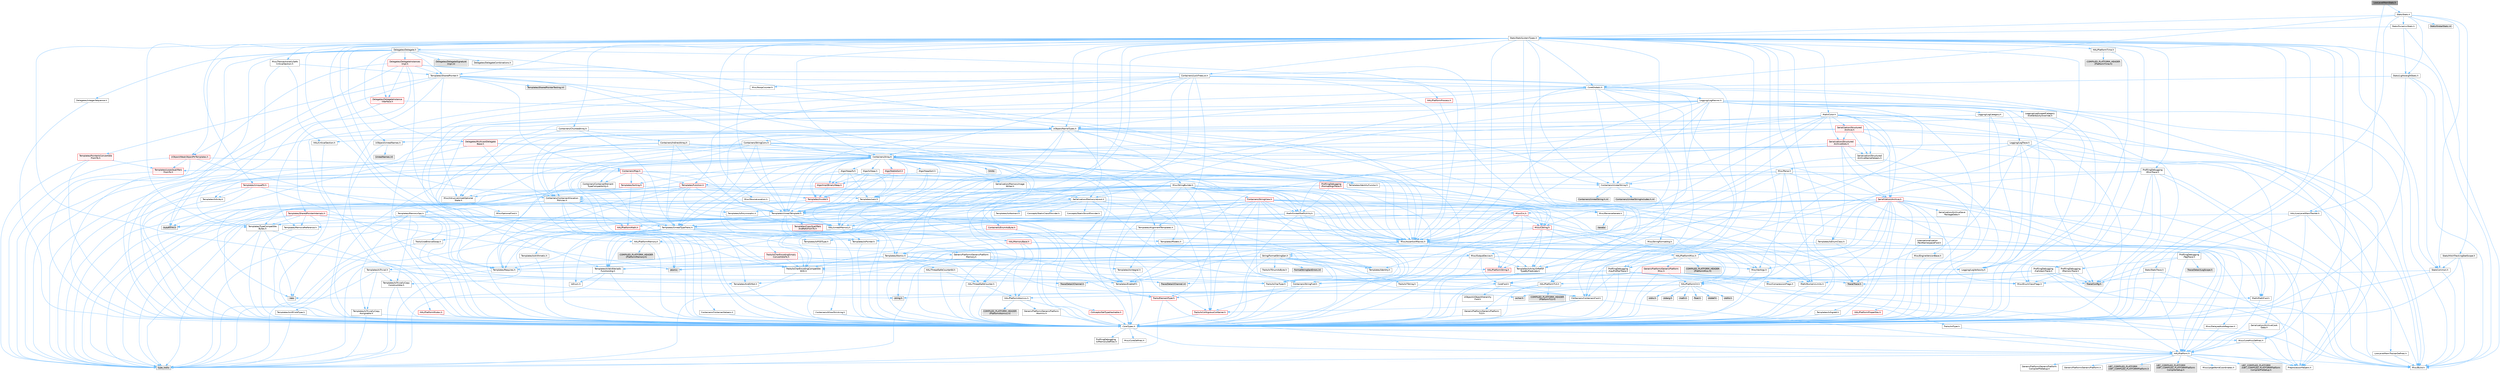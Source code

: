 digraph "LowLevelMemStats.h"
{
 // INTERACTIVE_SVG=YES
 // LATEX_PDF_SIZE
  bgcolor="transparent";
  edge [fontname=Helvetica,fontsize=10,labelfontname=Helvetica,labelfontsize=10];
  node [fontname=Helvetica,fontsize=10,shape=box,height=0.2,width=0.4];
  Node1 [id="Node000001",label="LowLevelMemStats.h",height=0.2,width=0.4,color="gray40", fillcolor="grey60", style="filled", fontcolor="black",tooltip=" "];
  Node1 -> Node2 [id="edge1_Node000001_Node000002",color="steelblue1",style="solid",tooltip=" "];
  Node2 [id="Node000002",label="HAL/LowLevelMemTracker.h",height=0.2,width=0.4,color="grey40", fillcolor="white", style="filled",URL="$d0/d14/LowLevelMemTracker_8h.html",tooltip=" "];
  Node2 -> Node3 [id="edge2_Node000002_Node000003",color="steelblue1",style="solid",tooltip=" "];
  Node3 [id="Node000003",label="CoreTypes.h",height=0.2,width=0.4,color="grey40", fillcolor="white", style="filled",URL="$dc/dec/CoreTypes_8h.html",tooltip=" "];
  Node3 -> Node4 [id="edge3_Node000003_Node000004",color="steelblue1",style="solid",tooltip=" "];
  Node4 [id="Node000004",label="HAL/Platform.h",height=0.2,width=0.4,color="grey40", fillcolor="white", style="filled",URL="$d9/dd0/Platform_8h.html",tooltip=" "];
  Node4 -> Node5 [id="edge4_Node000004_Node000005",color="steelblue1",style="solid",tooltip=" "];
  Node5 [id="Node000005",label="Misc/Build.h",height=0.2,width=0.4,color="grey40", fillcolor="white", style="filled",URL="$d3/dbb/Build_8h.html",tooltip=" "];
  Node4 -> Node6 [id="edge5_Node000004_Node000006",color="steelblue1",style="solid",tooltip=" "];
  Node6 [id="Node000006",label="Misc/LargeWorldCoordinates.h",height=0.2,width=0.4,color="grey40", fillcolor="white", style="filled",URL="$d2/dcb/LargeWorldCoordinates_8h.html",tooltip=" "];
  Node4 -> Node7 [id="edge6_Node000004_Node000007",color="steelblue1",style="solid",tooltip=" "];
  Node7 [id="Node000007",label="type_traits",height=0.2,width=0.4,color="grey60", fillcolor="#E0E0E0", style="filled",tooltip=" "];
  Node4 -> Node8 [id="edge7_Node000004_Node000008",color="steelblue1",style="solid",tooltip=" "];
  Node8 [id="Node000008",label="PreprocessorHelpers.h",height=0.2,width=0.4,color="grey40", fillcolor="white", style="filled",URL="$db/ddb/PreprocessorHelpers_8h.html",tooltip=" "];
  Node4 -> Node9 [id="edge8_Node000004_Node000009",color="steelblue1",style="solid",tooltip=" "];
  Node9 [id="Node000009",label="UBT_COMPILED_PLATFORM\l/UBT_COMPILED_PLATFORMPlatform\lCompilerPreSetup.h",height=0.2,width=0.4,color="grey60", fillcolor="#E0E0E0", style="filled",tooltip=" "];
  Node4 -> Node10 [id="edge9_Node000004_Node000010",color="steelblue1",style="solid",tooltip=" "];
  Node10 [id="Node000010",label="GenericPlatform/GenericPlatform\lCompilerPreSetup.h",height=0.2,width=0.4,color="grey40", fillcolor="white", style="filled",URL="$d9/dc8/GenericPlatformCompilerPreSetup_8h.html",tooltip=" "];
  Node4 -> Node11 [id="edge10_Node000004_Node000011",color="steelblue1",style="solid",tooltip=" "];
  Node11 [id="Node000011",label="GenericPlatform/GenericPlatform.h",height=0.2,width=0.4,color="grey40", fillcolor="white", style="filled",URL="$d6/d84/GenericPlatform_8h.html",tooltip=" "];
  Node4 -> Node12 [id="edge11_Node000004_Node000012",color="steelblue1",style="solid",tooltip=" "];
  Node12 [id="Node000012",label="UBT_COMPILED_PLATFORM\l/UBT_COMPILED_PLATFORMPlatform.h",height=0.2,width=0.4,color="grey60", fillcolor="#E0E0E0", style="filled",tooltip=" "];
  Node4 -> Node13 [id="edge12_Node000004_Node000013",color="steelblue1",style="solid",tooltip=" "];
  Node13 [id="Node000013",label="UBT_COMPILED_PLATFORM\l/UBT_COMPILED_PLATFORMPlatform\lCompilerSetup.h",height=0.2,width=0.4,color="grey60", fillcolor="#E0E0E0", style="filled",tooltip=" "];
  Node3 -> Node14 [id="edge13_Node000003_Node000014",color="steelblue1",style="solid",tooltip=" "];
  Node14 [id="Node000014",label="ProfilingDebugging\l/UMemoryDefines.h",height=0.2,width=0.4,color="grey40", fillcolor="white", style="filled",URL="$d2/da2/UMemoryDefines_8h.html",tooltip=" "];
  Node3 -> Node15 [id="edge14_Node000003_Node000015",color="steelblue1",style="solid",tooltip=" "];
  Node15 [id="Node000015",label="Misc/CoreMiscDefines.h",height=0.2,width=0.4,color="grey40", fillcolor="white", style="filled",URL="$da/d38/CoreMiscDefines_8h.html",tooltip=" "];
  Node15 -> Node4 [id="edge15_Node000015_Node000004",color="steelblue1",style="solid",tooltip=" "];
  Node15 -> Node8 [id="edge16_Node000015_Node000008",color="steelblue1",style="solid",tooltip=" "];
  Node3 -> Node16 [id="edge17_Node000003_Node000016",color="steelblue1",style="solid",tooltip=" "];
  Node16 [id="Node000016",label="Misc/CoreDefines.h",height=0.2,width=0.4,color="grey40", fillcolor="white", style="filled",URL="$d3/dd2/CoreDefines_8h.html",tooltip=" "];
  Node2 -> Node17 [id="edge18_Node000002_Node000017",color="steelblue1",style="solid",tooltip=" "];
  Node17 [id="Node000017",label="LowLevelMemTrackerDefines.h",height=0.2,width=0.4,color="grey40", fillcolor="white", style="filled",URL="$d0/d28/LowLevelMemTrackerDefines_8h.html",tooltip=" "];
  Node17 -> Node5 [id="edge19_Node000017_Node000005",color="steelblue1",style="solid",tooltip=" "];
  Node2 -> Node18 [id="edge20_Node000002_Node000018",color="steelblue1",style="solid",tooltip=" "];
  Node18 [id="Node000018",label="ProfilingDebugging\l/TagTrace.h",height=0.2,width=0.4,color="grey40", fillcolor="white", style="filled",URL="$de/d56/TagTrace_8h.html",tooltip=" "];
  Node18 -> Node3 [id="edge21_Node000018_Node000003",color="steelblue1",style="solid",tooltip=" "];
  Node18 -> Node19 [id="edge22_Node000018_Node000019",color="steelblue1",style="solid",tooltip=" "];
  Node19 [id="Node000019",label="ProfilingDebugging\l/MemoryTrace.h",height=0.2,width=0.4,color="grey40", fillcolor="white", style="filled",URL="$da/dd7/MemoryTrace_8h.html",tooltip=" "];
  Node19 -> Node4 [id="edge23_Node000019_Node000004",color="steelblue1",style="solid",tooltip=" "];
  Node19 -> Node20 [id="edge24_Node000019_Node000020",color="steelblue1",style="solid",tooltip=" "];
  Node20 [id="Node000020",label="Misc/EnumClassFlags.h",height=0.2,width=0.4,color="grey40", fillcolor="white", style="filled",URL="$d8/de7/EnumClassFlags_8h.html",tooltip=" "];
  Node19 -> Node21 [id="edge25_Node000019_Node000021",color="steelblue1",style="solid",tooltip=" "];
  Node21 [id="Node000021",label="Trace/Config.h",height=0.2,width=0.4,color="grey60", fillcolor="#E0E0E0", style="filled",tooltip=" "];
  Node19 -> Node22 [id="edge26_Node000019_Node000022",color="steelblue1",style="solid",tooltip=" "];
  Node22 [id="Node000022",label="Trace/Trace.h",height=0.2,width=0.4,color="grey60", fillcolor="#E0E0E0", style="filled",tooltip=" "];
  Node18 -> Node21 [id="edge27_Node000018_Node000021",color="steelblue1",style="solid",tooltip=" "];
  Node18 -> Node23 [id="edge28_Node000018_Node000023",color="steelblue1",style="solid",tooltip=" "];
  Node23 [id="Node000023",label="Trace/Detail/LogScope.h",height=0.2,width=0.4,color="grey60", fillcolor="#E0E0E0", style="filled",tooltip=" "];
  Node2 -> Node24 [id="edge29_Node000002_Node000024",color="steelblue1",style="solid",tooltip=" "];
  Node24 [id="Node000024",label="AutoRTFM.h",height=0.2,width=0.4,color="grey60", fillcolor="#E0E0E0", style="filled",tooltip=" "];
  Node1 -> Node25 [id="edge30_Node000001_Node000025",color="steelblue1",style="solid",tooltip=" "];
  Node25 [id="Node000025",label="Stats/Stats.h",height=0.2,width=0.4,color="grey40", fillcolor="white", style="filled",URL="$dc/d09/Stats_8h.html",tooltip=" "];
  Node25 -> Node26 [id="edge31_Node000025_Node000026",color="steelblue1",style="solid",tooltip=" "];
  Node26 [id="Node000026",label="CoreGlobals.h",height=0.2,width=0.4,color="grey40", fillcolor="white", style="filled",URL="$d5/d8c/CoreGlobals_8h.html",tooltip=" "];
  Node26 -> Node27 [id="edge32_Node000026_Node000027",color="steelblue1",style="solid",tooltip=" "];
  Node27 [id="Node000027",label="Containers/UnrealString.h",height=0.2,width=0.4,color="grey40", fillcolor="white", style="filled",URL="$d5/dba/UnrealString_8h.html",tooltip=" "];
  Node27 -> Node28 [id="edge33_Node000027_Node000028",color="steelblue1",style="solid",tooltip=" "];
  Node28 [id="Node000028",label="Containers/UnrealStringIncludes.h.inl",height=0.2,width=0.4,color="grey60", fillcolor="#E0E0E0", style="filled",tooltip=" "];
  Node27 -> Node29 [id="edge34_Node000027_Node000029",color="steelblue1",style="solid",tooltip=" "];
  Node29 [id="Node000029",label="Containers/UnrealString.h.inl",height=0.2,width=0.4,color="grey60", fillcolor="#E0E0E0", style="filled",tooltip=" "];
  Node27 -> Node30 [id="edge35_Node000027_Node000030",color="steelblue1",style="solid",tooltip=" "];
  Node30 [id="Node000030",label="Misc/StringFormatArg.h",height=0.2,width=0.4,color="grey40", fillcolor="white", style="filled",URL="$d2/d16/StringFormatArg_8h.html",tooltip=" "];
  Node30 -> Node31 [id="edge36_Node000030_Node000031",color="steelblue1",style="solid",tooltip=" "];
  Node31 [id="Node000031",label="Containers/ContainersFwd.h",height=0.2,width=0.4,color="grey40", fillcolor="white", style="filled",URL="$d4/d0a/ContainersFwd_8h.html",tooltip=" "];
  Node31 -> Node4 [id="edge37_Node000031_Node000004",color="steelblue1",style="solid",tooltip=" "];
  Node31 -> Node3 [id="edge38_Node000031_Node000003",color="steelblue1",style="solid",tooltip=" "];
  Node31 -> Node32 [id="edge39_Node000031_Node000032",color="steelblue1",style="solid",tooltip=" "];
  Node32 [id="Node000032",label="Traits/IsContiguousContainer.h",height=0.2,width=0.4,color="red", fillcolor="#FFF0F0", style="filled",URL="$d5/d3c/IsContiguousContainer_8h.html",tooltip=" "];
  Node32 -> Node3 [id="edge40_Node000032_Node000003",color="steelblue1",style="solid",tooltip=" "];
  Node26 -> Node3 [id="edge41_Node000026_Node000003",color="steelblue1",style="solid",tooltip=" "];
  Node26 -> Node35 [id="edge42_Node000026_Node000035",color="steelblue1",style="solid",tooltip=" "];
  Node35 [id="Node000035",label="HAL/PlatformTLS.h",height=0.2,width=0.4,color="grey40", fillcolor="white", style="filled",URL="$d0/def/PlatformTLS_8h.html",tooltip=" "];
  Node35 -> Node3 [id="edge43_Node000035_Node000003",color="steelblue1",style="solid",tooltip=" "];
  Node35 -> Node36 [id="edge44_Node000035_Node000036",color="steelblue1",style="solid",tooltip=" "];
  Node36 [id="Node000036",label="GenericPlatform/GenericPlatform\lTLS.h",height=0.2,width=0.4,color="grey40", fillcolor="white", style="filled",URL="$d3/d3c/GenericPlatformTLS_8h.html",tooltip=" "];
  Node36 -> Node3 [id="edge45_Node000036_Node000003",color="steelblue1",style="solid",tooltip=" "];
  Node35 -> Node37 [id="edge46_Node000035_Node000037",color="steelblue1",style="solid",tooltip=" "];
  Node37 [id="Node000037",label="COMPILED_PLATFORM_HEADER\l(PlatformTLS.h)",height=0.2,width=0.4,color="grey60", fillcolor="#E0E0E0", style="filled",tooltip=" "];
  Node26 -> Node38 [id="edge47_Node000026_Node000038",color="steelblue1",style="solid",tooltip=" "];
  Node38 [id="Node000038",label="Logging/LogMacros.h",height=0.2,width=0.4,color="grey40", fillcolor="white", style="filled",URL="$d0/d16/LogMacros_8h.html",tooltip=" "];
  Node38 -> Node27 [id="edge48_Node000038_Node000027",color="steelblue1",style="solid",tooltip=" "];
  Node38 -> Node3 [id="edge49_Node000038_Node000003",color="steelblue1",style="solid",tooltip=" "];
  Node38 -> Node8 [id="edge50_Node000038_Node000008",color="steelblue1",style="solid",tooltip=" "];
  Node38 -> Node39 [id="edge51_Node000038_Node000039",color="steelblue1",style="solid",tooltip=" "];
  Node39 [id="Node000039",label="Logging/LogCategory.h",height=0.2,width=0.4,color="grey40", fillcolor="white", style="filled",URL="$d9/d36/LogCategory_8h.html",tooltip=" "];
  Node39 -> Node3 [id="edge52_Node000039_Node000003",color="steelblue1",style="solid",tooltip=" "];
  Node39 -> Node40 [id="edge53_Node000039_Node000040",color="steelblue1",style="solid",tooltip=" "];
  Node40 [id="Node000040",label="Logging/LogVerbosity.h",height=0.2,width=0.4,color="grey40", fillcolor="white", style="filled",URL="$d2/d8f/LogVerbosity_8h.html",tooltip=" "];
  Node40 -> Node3 [id="edge54_Node000040_Node000003",color="steelblue1",style="solid",tooltip=" "];
  Node39 -> Node41 [id="edge55_Node000039_Node000041",color="steelblue1",style="solid",tooltip=" "];
  Node41 [id="Node000041",label="UObject/NameTypes.h",height=0.2,width=0.4,color="grey40", fillcolor="white", style="filled",URL="$d6/d35/NameTypes_8h.html",tooltip=" "];
  Node41 -> Node3 [id="edge56_Node000041_Node000003",color="steelblue1",style="solid",tooltip=" "];
  Node41 -> Node42 [id="edge57_Node000041_Node000042",color="steelblue1",style="solid",tooltip=" "];
  Node42 [id="Node000042",label="Misc/AssertionMacros.h",height=0.2,width=0.4,color="grey40", fillcolor="white", style="filled",URL="$d0/dfa/AssertionMacros_8h.html",tooltip=" "];
  Node42 -> Node3 [id="edge58_Node000042_Node000003",color="steelblue1",style="solid",tooltip=" "];
  Node42 -> Node4 [id="edge59_Node000042_Node000004",color="steelblue1",style="solid",tooltip=" "];
  Node42 -> Node43 [id="edge60_Node000042_Node000043",color="steelblue1",style="solid",tooltip=" "];
  Node43 [id="Node000043",label="HAL/PlatformMisc.h",height=0.2,width=0.4,color="grey40", fillcolor="white", style="filled",URL="$d0/df5/PlatformMisc_8h.html",tooltip=" "];
  Node43 -> Node3 [id="edge61_Node000043_Node000003",color="steelblue1",style="solid",tooltip=" "];
  Node43 -> Node44 [id="edge62_Node000043_Node000044",color="steelblue1",style="solid",tooltip=" "];
  Node44 [id="Node000044",label="GenericPlatform/GenericPlatform\lMisc.h",height=0.2,width=0.4,color="red", fillcolor="#FFF0F0", style="filled",URL="$db/d9a/GenericPlatformMisc_8h.html",tooltip=" "];
  Node44 -> Node45 [id="edge63_Node000044_Node000045",color="steelblue1",style="solid",tooltip=" "];
  Node45 [id="Node000045",label="Containers/StringFwd.h",height=0.2,width=0.4,color="grey40", fillcolor="white", style="filled",URL="$df/d37/StringFwd_8h.html",tooltip=" "];
  Node45 -> Node3 [id="edge64_Node000045_Node000003",color="steelblue1",style="solid",tooltip=" "];
  Node45 -> Node46 [id="edge65_Node000045_Node000046",color="steelblue1",style="solid",tooltip=" "];
  Node46 [id="Node000046",label="Traits/ElementType.h",height=0.2,width=0.4,color="red", fillcolor="#FFF0F0", style="filled",URL="$d5/d4f/ElementType_8h.html",tooltip=" "];
  Node46 -> Node4 [id="edge66_Node000046_Node000004",color="steelblue1",style="solid",tooltip=" "];
  Node46 -> Node7 [id="edge67_Node000046_Node000007",color="steelblue1",style="solid",tooltip=" "];
  Node45 -> Node32 [id="edge68_Node000045_Node000032",color="steelblue1",style="solid",tooltip=" "];
  Node44 -> Node47 [id="edge69_Node000044_Node000047",color="steelblue1",style="solid",tooltip=" "];
  Node47 [id="Node000047",label="CoreFwd.h",height=0.2,width=0.4,color="grey40", fillcolor="white", style="filled",URL="$d1/d1e/CoreFwd_8h.html",tooltip=" "];
  Node47 -> Node3 [id="edge70_Node000047_Node000003",color="steelblue1",style="solid",tooltip=" "];
  Node47 -> Node31 [id="edge71_Node000047_Node000031",color="steelblue1",style="solid",tooltip=" "];
  Node47 -> Node48 [id="edge72_Node000047_Node000048",color="steelblue1",style="solid",tooltip=" "];
  Node48 [id="Node000048",label="Math/MathFwd.h",height=0.2,width=0.4,color="grey40", fillcolor="white", style="filled",URL="$d2/d10/MathFwd_8h.html",tooltip=" "];
  Node48 -> Node4 [id="edge73_Node000048_Node000004",color="steelblue1",style="solid",tooltip=" "];
  Node47 -> Node49 [id="edge74_Node000047_Node000049",color="steelblue1",style="solid",tooltip=" "];
  Node49 [id="Node000049",label="UObject/UObjectHierarchy\lFwd.h",height=0.2,width=0.4,color="grey40", fillcolor="white", style="filled",URL="$d3/d13/UObjectHierarchyFwd_8h.html",tooltip=" "];
  Node44 -> Node3 [id="edge75_Node000044_Node000003",color="steelblue1",style="solid",tooltip=" "];
  Node44 -> Node51 [id="edge76_Node000044_Node000051",color="steelblue1",style="solid",tooltip=" "];
  Node51 [id="Node000051",label="HAL/PlatformCrt.h",height=0.2,width=0.4,color="grey40", fillcolor="white", style="filled",URL="$d8/d75/PlatformCrt_8h.html",tooltip=" "];
  Node51 -> Node52 [id="edge77_Node000051_Node000052",color="steelblue1",style="solid",tooltip=" "];
  Node52 [id="Node000052",label="new",height=0.2,width=0.4,color="grey60", fillcolor="#E0E0E0", style="filled",tooltip=" "];
  Node51 -> Node53 [id="edge78_Node000051_Node000053",color="steelblue1",style="solid",tooltip=" "];
  Node53 [id="Node000053",label="wchar.h",height=0.2,width=0.4,color="grey60", fillcolor="#E0E0E0", style="filled",tooltip=" "];
  Node51 -> Node54 [id="edge79_Node000051_Node000054",color="steelblue1",style="solid",tooltip=" "];
  Node54 [id="Node000054",label="stddef.h",height=0.2,width=0.4,color="grey60", fillcolor="#E0E0E0", style="filled",tooltip=" "];
  Node51 -> Node55 [id="edge80_Node000051_Node000055",color="steelblue1",style="solid",tooltip=" "];
  Node55 [id="Node000055",label="stdlib.h",height=0.2,width=0.4,color="grey60", fillcolor="#E0E0E0", style="filled",tooltip=" "];
  Node51 -> Node56 [id="edge81_Node000051_Node000056",color="steelblue1",style="solid",tooltip=" "];
  Node56 [id="Node000056",label="stdio.h",height=0.2,width=0.4,color="grey60", fillcolor="#E0E0E0", style="filled",tooltip=" "];
  Node51 -> Node57 [id="edge82_Node000051_Node000057",color="steelblue1",style="solid",tooltip=" "];
  Node57 [id="Node000057",label="stdarg.h",height=0.2,width=0.4,color="grey60", fillcolor="#E0E0E0", style="filled",tooltip=" "];
  Node51 -> Node58 [id="edge83_Node000051_Node000058",color="steelblue1",style="solid",tooltip=" "];
  Node58 [id="Node000058",label="math.h",height=0.2,width=0.4,color="grey60", fillcolor="#E0E0E0", style="filled",tooltip=" "];
  Node51 -> Node59 [id="edge84_Node000051_Node000059",color="steelblue1",style="solid",tooltip=" "];
  Node59 [id="Node000059",label="float.h",height=0.2,width=0.4,color="grey60", fillcolor="#E0E0E0", style="filled",tooltip=" "];
  Node51 -> Node60 [id="edge85_Node000051_Node000060",color="steelblue1",style="solid",tooltip=" "];
  Node60 [id="Node000060",label="string.h",height=0.2,width=0.4,color="grey60", fillcolor="#E0E0E0", style="filled",tooltip=" "];
  Node44 -> Node61 [id="edge86_Node000044_Node000061",color="steelblue1",style="solid",tooltip=" "];
  Node61 [id="Node000061",label="Math/NumericLimits.h",height=0.2,width=0.4,color="grey40", fillcolor="white", style="filled",URL="$df/d1b/NumericLimits_8h.html",tooltip=" "];
  Node61 -> Node3 [id="edge87_Node000061_Node000003",color="steelblue1",style="solid",tooltip=" "];
  Node44 -> Node62 [id="edge88_Node000044_Node000062",color="steelblue1",style="solid",tooltip=" "];
  Node62 [id="Node000062",label="Misc/CompressionFlags.h",height=0.2,width=0.4,color="grey40", fillcolor="white", style="filled",URL="$d9/d76/CompressionFlags_8h.html",tooltip=" "];
  Node44 -> Node20 [id="edge89_Node000044_Node000020",color="steelblue1",style="solid",tooltip=" "];
  Node43 -> Node65 [id="edge90_Node000043_Node000065",color="steelblue1",style="solid",tooltip=" "];
  Node65 [id="Node000065",label="COMPILED_PLATFORM_HEADER\l(PlatformMisc.h)",height=0.2,width=0.4,color="grey60", fillcolor="#E0E0E0", style="filled",tooltip=" "];
  Node43 -> Node66 [id="edge91_Node000043_Node000066",color="steelblue1",style="solid",tooltip=" "];
  Node66 [id="Node000066",label="ProfilingDebugging\l/CpuProfilerTrace.h",height=0.2,width=0.4,color="grey40", fillcolor="white", style="filled",URL="$da/dcb/CpuProfilerTrace_8h.html",tooltip=" "];
  Node66 -> Node3 [id="edge92_Node000066_Node000003",color="steelblue1",style="solid",tooltip=" "];
  Node66 -> Node31 [id="edge93_Node000066_Node000031",color="steelblue1",style="solid",tooltip=" "];
  Node66 -> Node67 [id="edge94_Node000066_Node000067",color="steelblue1",style="solid",tooltip=" "];
  Node67 [id="Node000067",label="HAL/PlatformAtomics.h",height=0.2,width=0.4,color="grey40", fillcolor="white", style="filled",URL="$d3/d36/PlatformAtomics_8h.html",tooltip=" "];
  Node67 -> Node3 [id="edge95_Node000067_Node000003",color="steelblue1",style="solid",tooltip=" "];
  Node67 -> Node68 [id="edge96_Node000067_Node000068",color="steelblue1",style="solid",tooltip=" "];
  Node68 [id="Node000068",label="GenericPlatform/GenericPlatform\lAtomics.h",height=0.2,width=0.4,color="grey40", fillcolor="white", style="filled",URL="$da/d72/GenericPlatformAtomics_8h.html",tooltip=" "];
  Node68 -> Node3 [id="edge97_Node000068_Node000003",color="steelblue1",style="solid",tooltip=" "];
  Node67 -> Node69 [id="edge98_Node000067_Node000069",color="steelblue1",style="solid",tooltip=" "];
  Node69 [id="Node000069",label="COMPILED_PLATFORM_HEADER\l(PlatformAtomics.h)",height=0.2,width=0.4,color="grey60", fillcolor="#E0E0E0", style="filled",tooltip=" "];
  Node66 -> Node8 [id="edge99_Node000066_Node000008",color="steelblue1",style="solid",tooltip=" "];
  Node66 -> Node5 [id="edge100_Node000066_Node000005",color="steelblue1",style="solid",tooltip=" "];
  Node66 -> Node21 [id="edge101_Node000066_Node000021",color="steelblue1",style="solid",tooltip=" "];
  Node66 -> Node70 [id="edge102_Node000066_Node000070",color="steelblue1",style="solid",tooltip=" "];
  Node70 [id="Node000070",label="Trace/Detail/Channel.h",height=0.2,width=0.4,color="grey60", fillcolor="#E0E0E0", style="filled",tooltip=" "];
  Node66 -> Node71 [id="edge103_Node000066_Node000071",color="steelblue1",style="solid",tooltip=" "];
  Node71 [id="Node000071",label="Trace/Detail/Channel.inl",height=0.2,width=0.4,color="grey60", fillcolor="#E0E0E0", style="filled",tooltip=" "];
  Node66 -> Node22 [id="edge104_Node000066_Node000022",color="steelblue1",style="solid",tooltip=" "];
  Node42 -> Node8 [id="edge105_Node000042_Node000008",color="steelblue1",style="solid",tooltip=" "];
  Node42 -> Node72 [id="edge106_Node000042_Node000072",color="steelblue1",style="solid",tooltip=" "];
  Node72 [id="Node000072",label="Templates/EnableIf.h",height=0.2,width=0.4,color="grey40", fillcolor="white", style="filled",URL="$d7/d60/EnableIf_8h.html",tooltip=" "];
  Node72 -> Node3 [id="edge107_Node000072_Node000003",color="steelblue1",style="solid",tooltip=" "];
  Node42 -> Node73 [id="edge108_Node000042_Node000073",color="steelblue1",style="solid",tooltip=" "];
  Node73 [id="Node000073",label="Templates/IsArrayOrRefOf\lTypeByPredicate.h",height=0.2,width=0.4,color="grey40", fillcolor="white", style="filled",URL="$d6/da1/IsArrayOrRefOfTypeByPredicate_8h.html",tooltip=" "];
  Node73 -> Node3 [id="edge109_Node000073_Node000003",color="steelblue1",style="solid",tooltip=" "];
  Node42 -> Node74 [id="edge110_Node000042_Node000074",color="steelblue1",style="solid",tooltip=" "];
  Node74 [id="Node000074",label="Templates/IsValidVariadic\lFunctionArg.h",height=0.2,width=0.4,color="grey40", fillcolor="white", style="filled",URL="$d0/dc8/IsValidVariadicFunctionArg_8h.html",tooltip=" "];
  Node74 -> Node3 [id="edge111_Node000074_Node000003",color="steelblue1",style="solid",tooltip=" "];
  Node74 -> Node75 [id="edge112_Node000074_Node000075",color="steelblue1",style="solid",tooltip=" "];
  Node75 [id="Node000075",label="IsEnum.h",height=0.2,width=0.4,color="grey40", fillcolor="white", style="filled",URL="$d4/de5/IsEnum_8h.html",tooltip=" "];
  Node74 -> Node7 [id="edge113_Node000074_Node000007",color="steelblue1",style="solid",tooltip=" "];
  Node42 -> Node76 [id="edge114_Node000042_Node000076",color="steelblue1",style="solid",tooltip=" "];
  Node76 [id="Node000076",label="Traits/IsCharEncodingCompatible\lWith.h",height=0.2,width=0.4,color="grey40", fillcolor="white", style="filled",URL="$df/dd1/IsCharEncodingCompatibleWith_8h.html",tooltip=" "];
  Node76 -> Node7 [id="edge115_Node000076_Node000007",color="steelblue1",style="solid",tooltip=" "];
  Node76 -> Node77 [id="edge116_Node000076_Node000077",color="steelblue1",style="solid",tooltip=" "];
  Node77 [id="Node000077",label="Traits/IsCharType.h",height=0.2,width=0.4,color="grey40", fillcolor="white", style="filled",URL="$db/d51/IsCharType_8h.html",tooltip=" "];
  Node77 -> Node3 [id="edge117_Node000077_Node000003",color="steelblue1",style="solid",tooltip=" "];
  Node42 -> Node78 [id="edge118_Node000042_Node000078",color="steelblue1",style="solid",tooltip=" "];
  Node78 [id="Node000078",label="Misc/VarArgs.h",height=0.2,width=0.4,color="grey40", fillcolor="white", style="filled",URL="$d5/d6f/VarArgs_8h.html",tooltip=" "];
  Node78 -> Node3 [id="edge119_Node000078_Node000003",color="steelblue1",style="solid",tooltip=" "];
  Node42 -> Node79 [id="edge120_Node000042_Node000079",color="steelblue1",style="solid",tooltip=" "];
  Node79 [id="Node000079",label="String/FormatStringSan.h",height=0.2,width=0.4,color="grey40", fillcolor="white", style="filled",URL="$d3/d8b/FormatStringSan_8h.html",tooltip=" "];
  Node79 -> Node7 [id="edge121_Node000079_Node000007",color="steelblue1",style="solid",tooltip=" "];
  Node79 -> Node3 [id="edge122_Node000079_Node000003",color="steelblue1",style="solid",tooltip=" "];
  Node79 -> Node80 [id="edge123_Node000079_Node000080",color="steelblue1",style="solid",tooltip=" "];
  Node80 [id="Node000080",label="Templates/Requires.h",height=0.2,width=0.4,color="grey40", fillcolor="white", style="filled",URL="$dc/d96/Requires_8h.html",tooltip=" "];
  Node80 -> Node72 [id="edge124_Node000080_Node000072",color="steelblue1",style="solid",tooltip=" "];
  Node80 -> Node7 [id="edge125_Node000080_Node000007",color="steelblue1",style="solid",tooltip=" "];
  Node79 -> Node81 [id="edge126_Node000079_Node000081",color="steelblue1",style="solid",tooltip=" "];
  Node81 [id="Node000081",label="Templates/Identity.h",height=0.2,width=0.4,color="grey40", fillcolor="white", style="filled",URL="$d0/dd5/Identity_8h.html",tooltip=" "];
  Node79 -> Node74 [id="edge127_Node000079_Node000074",color="steelblue1",style="solid",tooltip=" "];
  Node79 -> Node77 [id="edge128_Node000079_Node000077",color="steelblue1",style="solid",tooltip=" "];
  Node79 -> Node82 [id="edge129_Node000079_Node000082",color="steelblue1",style="solid",tooltip=" "];
  Node82 [id="Node000082",label="Traits/IsTEnumAsByte.h",height=0.2,width=0.4,color="grey40", fillcolor="white", style="filled",URL="$d1/de6/IsTEnumAsByte_8h.html",tooltip=" "];
  Node79 -> Node83 [id="edge130_Node000079_Node000083",color="steelblue1",style="solid",tooltip=" "];
  Node83 [id="Node000083",label="Traits/IsTString.h",height=0.2,width=0.4,color="grey40", fillcolor="white", style="filled",URL="$d0/df8/IsTString_8h.html",tooltip=" "];
  Node83 -> Node31 [id="edge131_Node000083_Node000031",color="steelblue1",style="solid",tooltip=" "];
  Node79 -> Node31 [id="edge132_Node000079_Node000031",color="steelblue1",style="solid",tooltip=" "];
  Node79 -> Node84 [id="edge133_Node000079_Node000084",color="steelblue1",style="solid",tooltip=" "];
  Node84 [id="Node000084",label="FormatStringSanErrors.inl",height=0.2,width=0.4,color="grey60", fillcolor="#E0E0E0", style="filled",tooltip=" "];
  Node42 -> Node85 [id="edge134_Node000042_Node000085",color="steelblue1",style="solid",tooltip=" "];
  Node85 [id="Node000085",label="atomic",height=0.2,width=0.4,color="grey60", fillcolor="#E0E0E0", style="filled",tooltip=" "];
  Node41 -> Node86 [id="edge135_Node000041_Node000086",color="steelblue1",style="solid",tooltip=" "];
  Node86 [id="Node000086",label="HAL/UnrealMemory.h",height=0.2,width=0.4,color="grey40", fillcolor="white", style="filled",URL="$d9/d96/UnrealMemory_8h.html",tooltip=" "];
  Node86 -> Node3 [id="edge136_Node000086_Node000003",color="steelblue1",style="solid",tooltip=" "];
  Node86 -> Node87 [id="edge137_Node000086_Node000087",color="steelblue1",style="solid",tooltip=" "];
  Node87 [id="Node000087",label="GenericPlatform/GenericPlatform\lMemory.h",height=0.2,width=0.4,color="grey40", fillcolor="white", style="filled",URL="$dd/d22/GenericPlatformMemory_8h.html",tooltip=" "];
  Node87 -> Node47 [id="edge138_Node000087_Node000047",color="steelblue1",style="solid",tooltip=" "];
  Node87 -> Node3 [id="edge139_Node000087_Node000003",color="steelblue1",style="solid",tooltip=" "];
  Node87 -> Node88 [id="edge140_Node000087_Node000088",color="steelblue1",style="solid",tooltip=" "];
  Node88 [id="Node000088",label="HAL/PlatformString.h",height=0.2,width=0.4,color="red", fillcolor="#FFF0F0", style="filled",URL="$db/db5/PlatformString_8h.html",tooltip=" "];
  Node88 -> Node3 [id="edge141_Node000088_Node000003",color="steelblue1",style="solid",tooltip=" "];
  Node87 -> Node60 [id="edge142_Node000087_Node000060",color="steelblue1",style="solid",tooltip=" "];
  Node87 -> Node53 [id="edge143_Node000087_Node000053",color="steelblue1",style="solid",tooltip=" "];
  Node86 -> Node90 [id="edge144_Node000086_Node000090",color="steelblue1",style="solid",tooltip=" "];
  Node90 [id="Node000090",label="HAL/MemoryBase.h",height=0.2,width=0.4,color="red", fillcolor="#FFF0F0", style="filled",URL="$d6/d9f/MemoryBase_8h.html",tooltip=" "];
  Node90 -> Node3 [id="edge145_Node000090_Node000003",color="steelblue1",style="solid",tooltip=" "];
  Node90 -> Node67 [id="edge146_Node000090_Node000067",color="steelblue1",style="solid",tooltip=" "];
  Node90 -> Node51 [id="edge147_Node000090_Node000051",color="steelblue1",style="solid",tooltip=" "];
  Node90 -> Node92 [id="edge148_Node000090_Node000092",color="steelblue1",style="solid",tooltip=" "];
  Node92 [id="Node000092",label="Misc/OutputDevice.h",height=0.2,width=0.4,color="grey40", fillcolor="white", style="filled",URL="$d7/d32/OutputDevice_8h.html",tooltip=" "];
  Node92 -> Node47 [id="edge149_Node000092_Node000047",color="steelblue1",style="solid",tooltip=" "];
  Node92 -> Node3 [id="edge150_Node000092_Node000003",color="steelblue1",style="solid",tooltip=" "];
  Node92 -> Node40 [id="edge151_Node000092_Node000040",color="steelblue1",style="solid",tooltip=" "];
  Node92 -> Node78 [id="edge152_Node000092_Node000078",color="steelblue1",style="solid",tooltip=" "];
  Node92 -> Node73 [id="edge153_Node000092_Node000073",color="steelblue1",style="solid",tooltip=" "];
  Node92 -> Node74 [id="edge154_Node000092_Node000074",color="steelblue1",style="solid",tooltip=" "];
  Node92 -> Node76 [id="edge155_Node000092_Node000076",color="steelblue1",style="solid",tooltip=" "];
  Node90 -> Node93 [id="edge156_Node000090_Node000093",color="steelblue1",style="solid",tooltip=" "];
  Node93 [id="Node000093",label="Templates/Atomic.h",height=0.2,width=0.4,color="grey40", fillcolor="white", style="filled",URL="$d3/d91/Atomic_8h.html",tooltip=" "];
  Node93 -> Node94 [id="edge157_Node000093_Node000094",color="steelblue1",style="solid",tooltip=" "];
  Node94 [id="Node000094",label="HAL/ThreadSafeCounter.h",height=0.2,width=0.4,color="grey40", fillcolor="white", style="filled",URL="$dc/dc9/ThreadSafeCounter_8h.html",tooltip=" "];
  Node94 -> Node3 [id="edge158_Node000094_Node000003",color="steelblue1",style="solid",tooltip=" "];
  Node94 -> Node67 [id="edge159_Node000094_Node000067",color="steelblue1",style="solid",tooltip=" "];
  Node93 -> Node95 [id="edge160_Node000093_Node000095",color="steelblue1",style="solid",tooltip=" "];
  Node95 [id="Node000095",label="HAL/ThreadSafeCounter64.h",height=0.2,width=0.4,color="grey40", fillcolor="white", style="filled",URL="$d0/d12/ThreadSafeCounter64_8h.html",tooltip=" "];
  Node95 -> Node3 [id="edge161_Node000095_Node000003",color="steelblue1",style="solid",tooltip=" "];
  Node95 -> Node94 [id="edge162_Node000095_Node000094",color="steelblue1",style="solid",tooltip=" "];
  Node93 -> Node96 [id="edge163_Node000093_Node000096",color="steelblue1",style="solid",tooltip=" "];
  Node96 [id="Node000096",label="Templates/IsIntegral.h",height=0.2,width=0.4,color="grey40", fillcolor="white", style="filled",URL="$da/d64/IsIntegral_8h.html",tooltip=" "];
  Node96 -> Node3 [id="edge164_Node000096_Node000003",color="steelblue1",style="solid",tooltip=" "];
  Node93 -> Node97 [id="edge165_Node000093_Node000097",color="steelblue1",style="solid",tooltip=" "];
  Node97 [id="Node000097",label="Templates/IsTrivial.h",height=0.2,width=0.4,color="grey40", fillcolor="white", style="filled",URL="$da/d4c/IsTrivial_8h.html",tooltip=" "];
  Node97 -> Node98 [id="edge166_Node000097_Node000098",color="steelblue1",style="solid",tooltip=" "];
  Node98 [id="Node000098",label="Templates/AndOrNot.h",height=0.2,width=0.4,color="grey40", fillcolor="white", style="filled",URL="$db/d0a/AndOrNot_8h.html",tooltip=" "];
  Node98 -> Node3 [id="edge167_Node000098_Node000003",color="steelblue1",style="solid",tooltip=" "];
  Node97 -> Node99 [id="edge168_Node000097_Node000099",color="steelblue1",style="solid",tooltip=" "];
  Node99 [id="Node000099",label="Templates/IsTriviallyCopy\lConstructible.h",height=0.2,width=0.4,color="grey40", fillcolor="white", style="filled",URL="$d3/d78/IsTriviallyCopyConstructible_8h.html",tooltip=" "];
  Node99 -> Node3 [id="edge169_Node000099_Node000003",color="steelblue1",style="solid",tooltip=" "];
  Node99 -> Node7 [id="edge170_Node000099_Node000007",color="steelblue1",style="solid",tooltip=" "];
  Node97 -> Node100 [id="edge171_Node000097_Node000100",color="steelblue1",style="solid",tooltip=" "];
  Node100 [id="Node000100",label="Templates/IsTriviallyCopy\lAssignable.h",height=0.2,width=0.4,color="grey40", fillcolor="white", style="filled",URL="$d2/df2/IsTriviallyCopyAssignable_8h.html",tooltip=" "];
  Node100 -> Node3 [id="edge172_Node000100_Node000003",color="steelblue1",style="solid",tooltip=" "];
  Node100 -> Node7 [id="edge173_Node000100_Node000007",color="steelblue1",style="solid",tooltip=" "];
  Node97 -> Node7 [id="edge174_Node000097_Node000007",color="steelblue1",style="solid",tooltip=" "];
  Node93 -> Node101 [id="edge175_Node000093_Node000101",color="steelblue1",style="solid",tooltip=" "];
  Node101 [id="Node000101",label="Traits/IntType.h",height=0.2,width=0.4,color="grey40", fillcolor="white", style="filled",URL="$d7/deb/IntType_8h.html",tooltip=" "];
  Node101 -> Node4 [id="edge176_Node000101_Node000004",color="steelblue1",style="solid",tooltip=" "];
  Node93 -> Node85 [id="edge177_Node000093_Node000085",color="steelblue1",style="solid",tooltip=" "];
  Node86 -> Node102 [id="edge178_Node000086_Node000102",color="steelblue1",style="solid",tooltip=" "];
  Node102 [id="Node000102",label="HAL/PlatformMemory.h",height=0.2,width=0.4,color="grey40", fillcolor="white", style="filled",URL="$de/d68/PlatformMemory_8h.html",tooltip=" "];
  Node102 -> Node3 [id="edge179_Node000102_Node000003",color="steelblue1",style="solid",tooltip=" "];
  Node102 -> Node87 [id="edge180_Node000102_Node000087",color="steelblue1",style="solid",tooltip=" "];
  Node102 -> Node103 [id="edge181_Node000102_Node000103",color="steelblue1",style="solid",tooltip=" "];
  Node103 [id="Node000103",label="COMPILED_PLATFORM_HEADER\l(PlatformMemory.h)",height=0.2,width=0.4,color="grey60", fillcolor="#E0E0E0", style="filled",tooltip=" "];
  Node86 -> Node19 [id="edge182_Node000086_Node000019",color="steelblue1",style="solid",tooltip=" "];
  Node86 -> Node104 [id="edge183_Node000086_Node000104",color="steelblue1",style="solid",tooltip=" "];
  Node104 [id="Node000104",label="Templates/IsPointer.h",height=0.2,width=0.4,color="grey40", fillcolor="white", style="filled",URL="$d7/d05/IsPointer_8h.html",tooltip=" "];
  Node104 -> Node3 [id="edge184_Node000104_Node000003",color="steelblue1",style="solid",tooltip=" "];
  Node41 -> Node105 [id="edge185_Node000041_Node000105",color="steelblue1",style="solid",tooltip=" "];
  Node105 [id="Node000105",label="Templates/UnrealTypeTraits.h",height=0.2,width=0.4,color="grey40", fillcolor="white", style="filled",URL="$d2/d2d/UnrealTypeTraits_8h.html",tooltip=" "];
  Node105 -> Node3 [id="edge186_Node000105_Node000003",color="steelblue1",style="solid",tooltip=" "];
  Node105 -> Node104 [id="edge187_Node000105_Node000104",color="steelblue1",style="solid",tooltip=" "];
  Node105 -> Node42 [id="edge188_Node000105_Node000042",color="steelblue1",style="solid",tooltip=" "];
  Node105 -> Node98 [id="edge189_Node000105_Node000098",color="steelblue1",style="solid",tooltip=" "];
  Node105 -> Node72 [id="edge190_Node000105_Node000072",color="steelblue1",style="solid",tooltip=" "];
  Node105 -> Node106 [id="edge191_Node000105_Node000106",color="steelblue1",style="solid",tooltip=" "];
  Node106 [id="Node000106",label="Templates/IsArithmetic.h",height=0.2,width=0.4,color="grey40", fillcolor="white", style="filled",URL="$d2/d5d/IsArithmetic_8h.html",tooltip=" "];
  Node106 -> Node3 [id="edge192_Node000106_Node000003",color="steelblue1",style="solid",tooltip=" "];
  Node105 -> Node75 [id="edge193_Node000105_Node000075",color="steelblue1",style="solid",tooltip=" "];
  Node105 -> Node107 [id="edge194_Node000105_Node000107",color="steelblue1",style="solid",tooltip=" "];
  Node107 [id="Node000107",label="Templates/Models.h",height=0.2,width=0.4,color="grey40", fillcolor="white", style="filled",URL="$d3/d0c/Models_8h.html",tooltip=" "];
  Node107 -> Node81 [id="edge195_Node000107_Node000081",color="steelblue1",style="solid",tooltip=" "];
  Node105 -> Node108 [id="edge196_Node000105_Node000108",color="steelblue1",style="solid",tooltip=" "];
  Node108 [id="Node000108",label="Templates/IsPODType.h",height=0.2,width=0.4,color="grey40", fillcolor="white", style="filled",URL="$d7/db1/IsPODType_8h.html",tooltip=" "];
  Node108 -> Node3 [id="edge197_Node000108_Node000003",color="steelblue1",style="solid",tooltip=" "];
  Node105 -> Node109 [id="edge198_Node000105_Node000109",color="steelblue1",style="solid",tooltip=" "];
  Node109 [id="Node000109",label="Templates/IsUECoreType.h",height=0.2,width=0.4,color="grey40", fillcolor="white", style="filled",URL="$d1/db8/IsUECoreType_8h.html",tooltip=" "];
  Node109 -> Node3 [id="edge199_Node000109_Node000003",color="steelblue1",style="solid",tooltip=" "];
  Node109 -> Node7 [id="edge200_Node000109_Node000007",color="steelblue1",style="solid",tooltip=" "];
  Node105 -> Node99 [id="edge201_Node000105_Node000099",color="steelblue1",style="solid",tooltip=" "];
  Node41 -> Node110 [id="edge202_Node000041_Node000110",color="steelblue1",style="solid",tooltip=" "];
  Node110 [id="Node000110",label="Templates/UnrealTemplate.h",height=0.2,width=0.4,color="grey40", fillcolor="white", style="filled",URL="$d4/d24/UnrealTemplate_8h.html",tooltip=" "];
  Node110 -> Node3 [id="edge203_Node000110_Node000003",color="steelblue1",style="solid",tooltip=" "];
  Node110 -> Node104 [id="edge204_Node000110_Node000104",color="steelblue1",style="solid",tooltip=" "];
  Node110 -> Node86 [id="edge205_Node000110_Node000086",color="steelblue1",style="solid",tooltip=" "];
  Node110 -> Node111 [id="edge206_Node000110_Node000111",color="steelblue1",style="solid",tooltip=" "];
  Node111 [id="Node000111",label="Templates/CopyQualifiers\lAndRefsFromTo.h",height=0.2,width=0.4,color="red", fillcolor="#FFF0F0", style="filled",URL="$d3/db3/CopyQualifiersAndRefsFromTo_8h.html",tooltip=" "];
  Node110 -> Node105 [id="edge207_Node000110_Node000105",color="steelblue1",style="solid",tooltip=" "];
  Node110 -> Node113 [id="edge208_Node000110_Node000113",color="steelblue1",style="solid",tooltip=" "];
  Node113 [id="Node000113",label="Templates/RemoveReference.h",height=0.2,width=0.4,color="grey40", fillcolor="white", style="filled",URL="$da/dbe/RemoveReference_8h.html",tooltip=" "];
  Node113 -> Node3 [id="edge209_Node000113_Node000003",color="steelblue1",style="solid",tooltip=" "];
  Node110 -> Node80 [id="edge210_Node000110_Node000080",color="steelblue1",style="solid",tooltip=" "];
  Node110 -> Node114 [id="edge211_Node000110_Node000114",color="steelblue1",style="solid",tooltip=" "];
  Node114 [id="Node000114",label="Templates/TypeCompatible\lBytes.h",height=0.2,width=0.4,color="grey40", fillcolor="white", style="filled",URL="$df/d0a/TypeCompatibleBytes_8h.html",tooltip=" "];
  Node114 -> Node3 [id="edge212_Node000114_Node000003",color="steelblue1",style="solid",tooltip=" "];
  Node114 -> Node60 [id="edge213_Node000114_Node000060",color="steelblue1",style="solid",tooltip=" "];
  Node114 -> Node52 [id="edge214_Node000114_Node000052",color="steelblue1",style="solid",tooltip=" "];
  Node114 -> Node7 [id="edge215_Node000114_Node000007",color="steelblue1",style="solid",tooltip=" "];
  Node110 -> Node81 [id="edge216_Node000110_Node000081",color="steelblue1",style="solid",tooltip=" "];
  Node110 -> Node32 [id="edge217_Node000110_Node000032",color="steelblue1",style="solid",tooltip=" "];
  Node110 -> Node115 [id="edge218_Node000110_Node000115",color="steelblue1",style="solid",tooltip=" "];
  Node115 [id="Node000115",label="Traits/UseBitwiseSwap.h",height=0.2,width=0.4,color="grey40", fillcolor="white", style="filled",URL="$db/df3/UseBitwiseSwap_8h.html",tooltip=" "];
  Node115 -> Node3 [id="edge219_Node000115_Node000003",color="steelblue1",style="solid",tooltip=" "];
  Node115 -> Node7 [id="edge220_Node000115_Node000007",color="steelblue1",style="solid",tooltip=" "];
  Node110 -> Node7 [id="edge221_Node000110_Node000007",color="steelblue1",style="solid",tooltip=" "];
  Node41 -> Node27 [id="edge222_Node000041_Node000027",color="steelblue1",style="solid",tooltip=" "];
  Node41 -> Node116 [id="edge223_Node000041_Node000116",color="steelblue1",style="solid",tooltip=" "];
  Node116 [id="Node000116",label="HAL/CriticalSection.h",height=0.2,width=0.4,color="grey40", fillcolor="white", style="filled",URL="$d6/d90/CriticalSection_8h.html",tooltip=" "];
  Node116 -> Node117 [id="edge224_Node000116_Node000117",color="steelblue1",style="solid",tooltip=" "];
  Node117 [id="Node000117",label="HAL/PlatformMutex.h",height=0.2,width=0.4,color="red", fillcolor="#FFF0F0", style="filled",URL="$d9/d0b/PlatformMutex_8h.html",tooltip=" "];
  Node117 -> Node3 [id="edge225_Node000117_Node000003",color="steelblue1",style="solid",tooltip=" "];
  Node41 -> Node119 [id="edge226_Node000041_Node000119",color="steelblue1",style="solid",tooltip=" "];
  Node119 [id="Node000119",label="Containers/StringConv.h",height=0.2,width=0.4,color="grey40", fillcolor="white", style="filled",URL="$d3/ddf/StringConv_8h.html",tooltip=" "];
  Node119 -> Node3 [id="edge227_Node000119_Node000003",color="steelblue1",style="solid",tooltip=" "];
  Node119 -> Node42 [id="edge228_Node000119_Node000042",color="steelblue1",style="solid",tooltip=" "];
  Node119 -> Node120 [id="edge229_Node000119_Node000120",color="steelblue1",style="solid",tooltip=" "];
  Node120 [id="Node000120",label="Containers/ContainerAllocation\lPolicies.h",height=0.2,width=0.4,color="grey40", fillcolor="white", style="filled",URL="$d7/dff/ContainerAllocationPolicies_8h.html",tooltip=" "];
  Node120 -> Node3 [id="edge230_Node000120_Node000003",color="steelblue1",style="solid",tooltip=" "];
  Node120 -> Node121 [id="edge231_Node000120_Node000121",color="steelblue1",style="solid",tooltip=" "];
  Node121 [id="Node000121",label="Containers/ContainerHelpers.h",height=0.2,width=0.4,color="grey40", fillcolor="white", style="filled",URL="$d7/d33/ContainerHelpers_8h.html",tooltip=" "];
  Node121 -> Node3 [id="edge232_Node000121_Node000003",color="steelblue1",style="solid",tooltip=" "];
  Node120 -> Node120 [id="edge233_Node000120_Node000120",color="steelblue1",style="solid",tooltip=" "];
  Node120 -> Node122 [id="edge234_Node000120_Node000122",color="steelblue1",style="solid",tooltip=" "];
  Node122 [id="Node000122",label="HAL/PlatformMath.h",height=0.2,width=0.4,color="red", fillcolor="#FFF0F0", style="filled",URL="$dc/d53/PlatformMath_8h.html",tooltip=" "];
  Node122 -> Node3 [id="edge235_Node000122_Node000003",color="steelblue1",style="solid",tooltip=" "];
  Node120 -> Node86 [id="edge236_Node000120_Node000086",color="steelblue1",style="solid",tooltip=" "];
  Node120 -> Node61 [id="edge237_Node000120_Node000061",color="steelblue1",style="solid",tooltip=" "];
  Node120 -> Node42 [id="edge238_Node000120_Node000042",color="steelblue1",style="solid",tooltip=" "];
  Node120 -> Node130 [id="edge239_Node000120_Node000130",color="steelblue1",style="solid",tooltip=" "];
  Node130 [id="Node000130",label="Templates/IsPolymorphic.h",height=0.2,width=0.4,color="grey40", fillcolor="white", style="filled",URL="$dc/d20/IsPolymorphic_8h.html",tooltip=" "];
  Node120 -> Node131 [id="edge240_Node000120_Node000131",color="steelblue1",style="solid",tooltip=" "];
  Node131 [id="Node000131",label="Templates/MemoryOps.h",height=0.2,width=0.4,color="grey40", fillcolor="white", style="filled",URL="$db/dea/MemoryOps_8h.html",tooltip=" "];
  Node131 -> Node3 [id="edge241_Node000131_Node000003",color="steelblue1",style="solid",tooltip=" "];
  Node131 -> Node86 [id="edge242_Node000131_Node000086",color="steelblue1",style="solid",tooltip=" "];
  Node131 -> Node100 [id="edge243_Node000131_Node000100",color="steelblue1",style="solid",tooltip=" "];
  Node131 -> Node99 [id="edge244_Node000131_Node000099",color="steelblue1",style="solid",tooltip=" "];
  Node131 -> Node80 [id="edge245_Node000131_Node000080",color="steelblue1",style="solid",tooltip=" "];
  Node131 -> Node105 [id="edge246_Node000131_Node000105",color="steelblue1",style="solid",tooltip=" "];
  Node131 -> Node115 [id="edge247_Node000131_Node000115",color="steelblue1",style="solid",tooltip=" "];
  Node131 -> Node52 [id="edge248_Node000131_Node000052",color="steelblue1",style="solid",tooltip=" "];
  Node131 -> Node7 [id="edge249_Node000131_Node000007",color="steelblue1",style="solid",tooltip=" "];
  Node120 -> Node114 [id="edge250_Node000120_Node000114",color="steelblue1",style="solid",tooltip=" "];
  Node120 -> Node7 [id="edge251_Node000120_Node000007",color="steelblue1",style="solid",tooltip=" "];
  Node119 -> Node132 [id="edge252_Node000119_Node000132",color="steelblue1",style="solid",tooltip=" "];
  Node132 [id="Node000132",label="Containers/Array.h",height=0.2,width=0.4,color="grey40", fillcolor="white", style="filled",URL="$df/dd0/Array_8h.html",tooltip=" "];
  Node132 -> Node3 [id="edge253_Node000132_Node000003",color="steelblue1",style="solid",tooltip=" "];
  Node132 -> Node42 [id="edge254_Node000132_Node000042",color="steelblue1",style="solid",tooltip=" "];
  Node132 -> Node133 [id="edge255_Node000132_Node000133",color="steelblue1",style="solid",tooltip=" "];
  Node133 [id="Node000133",label="Misc/IntrusiveUnsetOptional\lState.h",height=0.2,width=0.4,color="grey40", fillcolor="white", style="filled",URL="$d2/d0a/IntrusiveUnsetOptionalState_8h.html",tooltip=" "];
  Node133 -> Node134 [id="edge256_Node000133_Node000134",color="steelblue1",style="solid",tooltip=" "];
  Node134 [id="Node000134",label="Misc/OptionalFwd.h",height=0.2,width=0.4,color="grey40", fillcolor="white", style="filled",URL="$dc/d50/OptionalFwd_8h.html",tooltip=" "];
  Node132 -> Node135 [id="edge257_Node000132_Node000135",color="steelblue1",style="solid",tooltip=" "];
  Node135 [id="Node000135",label="Misc/ReverseIterate.h",height=0.2,width=0.4,color="grey40", fillcolor="white", style="filled",URL="$db/de3/ReverseIterate_8h.html",tooltip=" "];
  Node135 -> Node4 [id="edge258_Node000135_Node000004",color="steelblue1",style="solid",tooltip=" "];
  Node135 -> Node136 [id="edge259_Node000135_Node000136",color="steelblue1",style="solid",tooltip=" "];
  Node136 [id="Node000136",label="iterator",height=0.2,width=0.4,color="grey60", fillcolor="#E0E0E0", style="filled",tooltip=" "];
  Node132 -> Node86 [id="edge260_Node000132_Node000086",color="steelblue1",style="solid",tooltip=" "];
  Node132 -> Node105 [id="edge261_Node000132_Node000105",color="steelblue1",style="solid",tooltip=" "];
  Node132 -> Node110 [id="edge262_Node000132_Node000110",color="steelblue1",style="solid",tooltip=" "];
  Node132 -> Node137 [id="edge263_Node000132_Node000137",color="steelblue1",style="solid",tooltip=" "];
  Node137 [id="Node000137",label="Containers/AllowShrinking.h",height=0.2,width=0.4,color="grey40", fillcolor="white", style="filled",URL="$d7/d1a/AllowShrinking_8h.html",tooltip=" "];
  Node137 -> Node3 [id="edge264_Node000137_Node000003",color="steelblue1",style="solid",tooltip=" "];
  Node132 -> Node120 [id="edge265_Node000132_Node000120",color="steelblue1",style="solid",tooltip=" "];
  Node132 -> Node138 [id="edge266_Node000132_Node000138",color="steelblue1",style="solid",tooltip=" "];
  Node138 [id="Node000138",label="Containers/ContainerElement\lTypeCompatibility.h",height=0.2,width=0.4,color="grey40", fillcolor="white", style="filled",URL="$df/ddf/ContainerElementTypeCompatibility_8h.html",tooltip=" "];
  Node138 -> Node3 [id="edge267_Node000138_Node000003",color="steelblue1",style="solid",tooltip=" "];
  Node138 -> Node105 [id="edge268_Node000138_Node000105",color="steelblue1",style="solid",tooltip=" "];
  Node132 -> Node139 [id="edge269_Node000132_Node000139",color="steelblue1",style="solid",tooltip=" "];
  Node139 [id="Node000139",label="Serialization/Archive.h",height=0.2,width=0.4,color="red", fillcolor="#FFF0F0", style="filled",URL="$d7/d3b/Archive_8h.html",tooltip=" "];
  Node139 -> Node47 [id="edge270_Node000139_Node000047",color="steelblue1",style="solid",tooltip=" "];
  Node139 -> Node3 [id="edge271_Node000139_Node000003",color="steelblue1",style="solid",tooltip=" "];
  Node139 -> Node140 [id="edge272_Node000139_Node000140",color="steelblue1",style="solid",tooltip=" "];
  Node140 [id="Node000140",label="HAL/PlatformProperties.h",height=0.2,width=0.4,color="red", fillcolor="#FFF0F0", style="filled",URL="$d9/db0/PlatformProperties_8h.html",tooltip=" "];
  Node140 -> Node3 [id="edge273_Node000140_Node000003",color="steelblue1",style="solid",tooltip=" "];
  Node139 -> Node143 [id="edge274_Node000139_Node000143",color="steelblue1",style="solid",tooltip=" "];
  Node143 [id="Node000143",label="Internationalization\l/TextNamespaceFwd.h",height=0.2,width=0.4,color="grey40", fillcolor="white", style="filled",URL="$d8/d97/TextNamespaceFwd_8h.html",tooltip=" "];
  Node143 -> Node3 [id="edge275_Node000143_Node000003",color="steelblue1",style="solid",tooltip=" "];
  Node139 -> Node48 [id="edge276_Node000139_Node000048",color="steelblue1",style="solid",tooltip=" "];
  Node139 -> Node42 [id="edge277_Node000139_Node000042",color="steelblue1",style="solid",tooltip=" "];
  Node139 -> Node5 [id="edge278_Node000139_Node000005",color="steelblue1",style="solid",tooltip=" "];
  Node139 -> Node62 [id="edge279_Node000139_Node000062",color="steelblue1",style="solid",tooltip=" "];
  Node139 -> Node144 [id="edge280_Node000139_Node000144",color="steelblue1",style="solid",tooltip=" "];
  Node144 [id="Node000144",label="Misc/EngineVersionBase.h",height=0.2,width=0.4,color="grey40", fillcolor="white", style="filled",URL="$d5/d2b/EngineVersionBase_8h.html",tooltip=" "];
  Node144 -> Node3 [id="edge281_Node000144_Node000003",color="steelblue1",style="solid",tooltip=" "];
  Node139 -> Node78 [id="edge282_Node000139_Node000078",color="steelblue1",style="solid",tooltip=" "];
  Node139 -> Node145 [id="edge283_Node000139_Node000145",color="steelblue1",style="solid",tooltip=" "];
  Node145 [id="Node000145",label="Serialization/ArchiveCook\lData.h",height=0.2,width=0.4,color="grey40", fillcolor="white", style="filled",URL="$dc/db6/ArchiveCookData_8h.html",tooltip=" "];
  Node145 -> Node4 [id="edge284_Node000145_Node000004",color="steelblue1",style="solid",tooltip=" "];
  Node139 -> Node146 [id="edge285_Node000139_Node000146",color="steelblue1",style="solid",tooltip=" "];
  Node146 [id="Node000146",label="Serialization/ArchiveSave\lPackageData.h",height=0.2,width=0.4,color="grey40", fillcolor="white", style="filled",URL="$d1/d37/ArchiveSavePackageData_8h.html",tooltip=" "];
  Node139 -> Node72 [id="edge286_Node000139_Node000072",color="steelblue1",style="solid",tooltip=" "];
  Node139 -> Node73 [id="edge287_Node000139_Node000073",color="steelblue1",style="solid",tooltip=" "];
  Node139 -> Node147 [id="edge288_Node000139_Node000147",color="steelblue1",style="solid",tooltip=" "];
  Node147 [id="Node000147",label="Templates/IsEnumClass.h",height=0.2,width=0.4,color="grey40", fillcolor="white", style="filled",URL="$d7/d15/IsEnumClass_8h.html",tooltip=" "];
  Node147 -> Node3 [id="edge289_Node000147_Node000003",color="steelblue1",style="solid",tooltip=" "];
  Node147 -> Node98 [id="edge290_Node000147_Node000098",color="steelblue1",style="solid",tooltip=" "];
  Node139 -> Node127 [id="edge291_Node000139_Node000127",color="steelblue1",style="solid",tooltip=" "];
  Node127 [id="Node000127",label="Templates/IsSigned.h",height=0.2,width=0.4,color="grey40", fillcolor="white", style="filled",URL="$d8/dd8/IsSigned_8h.html",tooltip=" "];
  Node127 -> Node3 [id="edge292_Node000127_Node000003",color="steelblue1",style="solid",tooltip=" "];
  Node139 -> Node74 [id="edge293_Node000139_Node000074",color="steelblue1",style="solid",tooltip=" "];
  Node139 -> Node110 [id="edge294_Node000139_Node000110",color="steelblue1",style="solid",tooltip=" "];
  Node139 -> Node76 [id="edge295_Node000139_Node000076",color="steelblue1",style="solid",tooltip=" "];
  Node132 -> Node149 [id="edge296_Node000132_Node000149",color="steelblue1",style="solid",tooltip=" "];
  Node149 [id="Node000149",label="Serialization/MemoryImage\lWriter.h",height=0.2,width=0.4,color="grey40", fillcolor="white", style="filled",URL="$d0/d08/MemoryImageWriter_8h.html",tooltip=" "];
  Node149 -> Node3 [id="edge297_Node000149_Node000003",color="steelblue1",style="solid",tooltip=" "];
  Node149 -> Node150 [id="edge298_Node000149_Node000150",color="steelblue1",style="solid",tooltip=" "];
  Node150 [id="Node000150",label="Serialization/MemoryLayout.h",height=0.2,width=0.4,color="grey40", fillcolor="white", style="filled",URL="$d7/d66/MemoryLayout_8h.html",tooltip=" "];
  Node150 -> Node151 [id="edge299_Node000150_Node000151",color="steelblue1",style="solid",tooltip=" "];
  Node151 [id="Node000151",label="Concepts/StaticClassProvider.h",height=0.2,width=0.4,color="grey40", fillcolor="white", style="filled",URL="$dd/d83/StaticClassProvider_8h.html",tooltip=" "];
  Node150 -> Node152 [id="edge300_Node000150_Node000152",color="steelblue1",style="solid",tooltip=" "];
  Node152 [id="Node000152",label="Concepts/StaticStructProvider.h",height=0.2,width=0.4,color="grey40", fillcolor="white", style="filled",URL="$d5/d77/StaticStructProvider_8h.html",tooltip=" "];
  Node150 -> Node153 [id="edge301_Node000150_Node000153",color="steelblue1",style="solid",tooltip=" "];
  Node153 [id="Node000153",label="Containers/EnumAsByte.h",height=0.2,width=0.4,color="red", fillcolor="#FFF0F0", style="filled",URL="$d6/d9a/EnumAsByte_8h.html",tooltip=" "];
  Node153 -> Node3 [id="edge302_Node000153_Node000003",color="steelblue1",style="solid",tooltip=" "];
  Node153 -> Node108 [id="edge303_Node000153_Node000108",color="steelblue1",style="solid",tooltip=" "];
  Node150 -> Node45 [id="edge304_Node000150_Node000045",color="steelblue1",style="solid",tooltip=" "];
  Node150 -> Node86 [id="edge305_Node000150_Node000086",color="steelblue1",style="solid",tooltip=" "];
  Node150 -> Node161 [id="edge306_Node000150_Node000161",color="steelblue1",style="solid",tooltip=" "];
  Node161 [id="Node000161",label="Misc/DelayedAutoRegister.h",height=0.2,width=0.4,color="grey40", fillcolor="white", style="filled",URL="$d1/dda/DelayedAutoRegister_8h.html",tooltip=" "];
  Node161 -> Node4 [id="edge307_Node000161_Node000004",color="steelblue1",style="solid",tooltip=" "];
  Node150 -> Node72 [id="edge308_Node000150_Node000072",color="steelblue1",style="solid",tooltip=" "];
  Node150 -> Node162 [id="edge309_Node000150_Node000162",color="steelblue1",style="solid",tooltip=" "];
  Node162 [id="Node000162",label="Templates/IsAbstract.h",height=0.2,width=0.4,color="grey40", fillcolor="white", style="filled",URL="$d8/db7/IsAbstract_8h.html",tooltip=" "];
  Node150 -> Node130 [id="edge310_Node000150_Node000130",color="steelblue1",style="solid",tooltip=" "];
  Node150 -> Node107 [id="edge311_Node000150_Node000107",color="steelblue1",style="solid",tooltip=" "];
  Node150 -> Node110 [id="edge312_Node000150_Node000110",color="steelblue1",style="solid",tooltip=" "];
  Node132 -> Node163 [id="edge313_Node000132_Node000163",color="steelblue1",style="solid",tooltip=" "];
  Node163 [id="Node000163",label="Algo/Heapify.h",height=0.2,width=0.4,color="grey40", fillcolor="white", style="filled",URL="$d0/d2a/Heapify_8h.html",tooltip=" "];
  Node163 -> Node164 [id="edge314_Node000163_Node000164",color="steelblue1",style="solid",tooltip=" "];
  Node164 [id="Node000164",label="Algo/Impl/BinaryHeap.h",height=0.2,width=0.4,color="red", fillcolor="#FFF0F0", style="filled",URL="$d7/da3/Algo_2Impl_2BinaryHeap_8h.html",tooltip=" "];
  Node164 -> Node165 [id="edge315_Node000164_Node000165",color="steelblue1",style="solid",tooltip=" "];
  Node165 [id="Node000165",label="Templates/Invoke.h",height=0.2,width=0.4,color="red", fillcolor="#FFF0F0", style="filled",URL="$d7/deb/Invoke_8h.html",tooltip=" "];
  Node165 -> Node3 [id="edge316_Node000165_Node000003",color="steelblue1",style="solid",tooltip=" "];
  Node165 -> Node110 [id="edge317_Node000165_Node000110",color="steelblue1",style="solid",tooltip=" "];
  Node165 -> Node7 [id="edge318_Node000165_Node000007",color="steelblue1",style="solid",tooltip=" "];
  Node164 -> Node7 [id="edge319_Node000164_Node000007",color="steelblue1",style="solid",tooltip=" "];
  Node163 -> Node169 [id="edge320_Node000163_Node000169",color="steelblue1",style="solid",tooltip=" "];
  Node169 [id="Node000169",label="Templates/IdentityFunctor.h",height=0.2,width=0.4,color="grey40", fillcolor="white", style="filled",URL="$d7/d2e/IdentityFunctor_8h.html",tooltip=" "];
  Node169 -> Node4 [id="edge321_Node000169_Node000004",color="steelblue1",style="solid",tooltip=" "];
  Node163 -> Node165 [id="edge322_Node000163_Node000165",color="steelblue1",style="solid",tooltip=" "];
  Node163 -> Node170 [id="edge323_Node000163_Node000170",color="steelblue1",style="solid",tooltip=" "];
  Node170 [id="Node000170",label="Templates/Less.h",height=0.2,width=0.4,color="grey40", fillcolor="white", style="filled",URL="$de/dc8/Less_8h.html",tooltip=" "];
  Node170 -> Node3 [id="edge324_Node000170_Node000003",color="steelblue1",style="solid",tooltip=" "];
  Node170 -> Node110 [id="edge325_Node000170_Node000110",color="steelblue1",style="solid",tooltip=" "];
  Node163 -> Node110 [id="edge326_Node000163_Node000110",color="steelblue1",style="solid",tooltip=" "];
  Node132 -> Node171 [id="edge327_Node000132_Node000171",color="steelblue1",style="solid",tooltip=" "];
  Node171 [id="Node000171",label="Algo/HeapSort.h",height=0.2,width=0.4,color="grey40", fillcolor="white", style="filled",URL="$d3/d92/HeapSort_8h.html",tooltip=" "];
  Node171 -> Node164 [id="edge328_Node000171_Node000164",color="steelblue1",style="solid",tooltip=" "];
  Node171 -> Node169 [id="edge329_Node000171_Node000169",color="steelblue1",style="solid",tooltip=" "];
  Node171 -> Node170 [id="edge330_Node000171_Node000170",color="steelblue1",style="solid",tooltip=" "];
  Node171 -> Node110 [id="edge331_Node000171_Node000110",color="steelblue1",style="solid",tooltip=" "];
  Node132 -> Node172 [id="edge332_Node000132_Node000172",color="steelblue1",style="solid",tooltip=" "];
  Node172 [id="Node000172",label="Algo/IsHeap.h",height=0.2,width=0.4,color="grey40", fillcolor="white", style="filled",URL="$de/d32/IsHeap_8h.html",tooltip=" "];
  Node172 -> Node164 [id="edge333_Node000172_Node000164",color="steelblue1",style="solid",tooltip=" "];
  Node172 -> Node169 [id="edge334_Node000172_Node000169",color="steelblue1",style="solid",tooltip=" "];
  Node172 -> Node165 [id="edge335_Node000172_Node000165",color="steelblue1",style="solid",tooltip=" "];
  Node172 -> Node170 [id="edge336_Node000172_Node000170",color="steelblue1",style="solid",tooltip=" "];
  Node172 -> Node110 [id="edge337_Node000172_Node000110",color="steelblue1",style="solid",tooltip=" "];
  Node132 -> Node164 [id="edge338_Node000132_Node000164",color="steelblue1",style="solid",tooltip=" "];
  Node132 -> Node173 [id="edge339_Node000132_Node000173",color="steelblue1",style="solid",tooltip=" "];
  Node173 [id="Node000173",label="Algo/StableSort.h",height=0.2,width=0.4,color="red", fillcolor="#FFF0F0", style="filled",URL="$d7/d3c/StableSort_8h.html",tooltip=" "];
  Node173 -> Node169 [id="edge340_Node000173_Node000169",color="steelblue1",style="solid",tooltip=" "];
  Node173 -> Node165 [id="edge341_Node000173_Node000165",color="steelblue1",style="solid",tooltip=" "];
  Node173 -> Node170 [id="edge342_Node000173_Node000170",color="steelblue1",style="solid",tooltip=" "];
  Node173 -> Node110 [id="edge343_Node000173_Node000110",color="steelblue1",style="solid",tooltip=" "];
  Node132 -> Node176 [id="edge344_Node000132_Node000176",color="steelblue1",style="solid",tooltip=" "];
  Node176 [id="Node000176",label="Concepts/GetTypeHashable.h",height=0.2,width=0.4,color="red", fillcolor="#FFF0F0", style="filled",URL="$d3/da2/GetTypeHashable_8h.html",tooltip=" "];
  Node176 -> Node3 [id="edge345_Node000176_Node000003",color="steelblue1",style="solid",tooltip=" "];
  Node132 -> Node169 [id="edge346_Node000132_Node000169",color="steelblue1",style="solid",tooltip=" "];
  Node132 -> Node165 [id="edge347_Node000132_Node000165",color="steelblue1",style="solid",tooltip=" "];
  Node132 -> Node170 [id="edge348_Node000132_Node000170",color="steelblue1",style="solid",tooltip=" "];
  Node132 -> Node177 [id="edge349_Node000132_Node000177",color="steelblue1",style="solid",tooltip=" "];
  Node177 [id="Node000177",label="Templates/LosesQualifiers\lFromTo.h",height=0.2,width=0.4,color="red", fillcolor="#FFF0F0", style="filled",URL="$d2/db3/LosesQualifiersFromTo_8h.html",tooltip=" "];
  Node177 -> Node7 [id="edge350_Node000177_Node000007",color="steelblue1",style="solid",tooltip=" "];
  Node132 -> Node80 [id="edge351_Node000132_Node000080",color="steelblue1",style="solid",tooltip=" "];
  Node132 -> Node178 [id="edge352_Node000132_Node000178",color="steelblue1",style="solid",tooltip=" "];
  Node178 [id="Node000178",label="Templates/Sorting.h",height=0.2,width=0.4,color="red", fillcolor="#FFF0F0", style="filled",URL="$d3/d9e/Sorting_8h.html",tooltip=" "];
  Node178 -> Node3 [id="edge353_Node000178_Node000003",color="steelblue1",style="solid",tooltip=" "];
  Node178 -> Node122 [id="edge354_Node000178_Node000122",color="steelblue1",style="solid",tooltip=" "];
  Node178 -> Node170 [id="edge355_Node000178_Node000170",color="steelblue1",style="solid",tooltip=" "];
  Node132 -> Node182 [id="edge356_Node000132_Node000182",color="steelblue1",style="solid",tooltip=" "];
  Node182 [id="Node000182",label="Templates/AlignmentTemplates.h",height=0.2,width=0.4,color="grey40", fillcolor="white", style="filled",URL="$dd/d32/AlignmentTemplates_8h.html",tooltip=" "];
  Node182 -> Node3 [id="edge357_Node000182_Node000003",color="steelblue1",style="solid",tooltip=" "];
  Node182 -> Node96 [id="edge358_Node000182_Node000096",color="steelblue1",style="solid",tooltip=" "];
  Node182 -> Node104 [id="edge359_Node000182_Node000104",color="steelblue1",style="solid",tooltip=" "];
  Node132 -> Node46 [id="edge360_Node000132_Node000046",color="steelblue1",style="solid",tooltip=" "];
  Node132 -> Node128 [id="edge361_Node000132_Node000128",color="steelblue1",style="solid",tooltip=" "];
  Node128 [id="Node000128",label="limits",height=0.2,width=0.4,color="grey60", fillcolor="#E0E0E0", style="filled",tooltip=" "];
  Node132 -> Node7 [id="edge362_Node000132_Node000007",color="steelblue1",style="solid",tooltip=" "];
  Node119 -> Node156 [id="edge363_Node000119_Node000156",color="steelblue1",style="solid",tooltip=" "];
  Node156 [id="Node000156",label="Misc/CString.h",height=0.2,width=0.4,color="red", fillcolor="#FFF0F0", style="filled",URL="$d2/d49/CString_8h.html",tooltip=" "];
  Node156 -> Node3 [id="edge364_Node000156_Node000003",color="steelblue1",style="solid",tooltip=" "];
  Node156 -> Node51 [id="edge365_Node000156_Node000051",color="steelblue1",style="solid",tooltip=" "];
  Node156 -> Node88 [id="edge366_Node000156_Node000088",color="steelblue1",style="solid",tooltip=" "];
  Node156 -> Node42 [id="edge367_Node000156_Node000042",color="steelblue1",style="solid",tooltip=" "];
  Node156 -> Node78 [id="edge368_Node000156_Node000078",color="steelblue1",style="solid",tooltip=" "];
  Node156 -> Node73 [id="edge369_Node000156_Node000073",color="steelblue1",style="solid",tooltip=" "];
  Node156 -> Node74 [id="edge370_Node000156_Node000074",color="steelblue1",style="solid",tooltip=" "];
  Node156 -> Node76 [id="edge371_Node000156_Node000076",color="steelblue1",style="solid",tooltip=" "];
  Node119 -> Node183 [id="edge372_Node000119_Node000183",color="steelblue1",style="solid",tooltip=" "];
  Node183 [id="Node000183",label="Templates/IsArray.h",height=0.2,width=0.4,color="grey40", fillcolor="white", style="filled",URL="$d8/d8d/IsArray_8h.html",tooltip=" "];
  Node183 -> Node3 [id="edge373_Node000183_Node000003",color="steelblue1",style="solid",tooltip=" "];
  Node119 -> Node110 [id="edge374_Node000119_Node000110",color="steelblue1",style="solid",tooltip=" "];
  Node119 -> Node105 [id="edge375_Node000119_Node000105",color="steelblue1",style="solid",tooltip=" "];
  Node119 -> Node46 [id="edge376_Node000119_Node000046",color="steelblue1",style="solid",tooltip=" "];
  Node119 -> Node76 [id="edge377_Node000119_Node000076",color="steelblue1",style="solid",tooltip=" "];
  Node119 -> Node32 [id="edge378_Node000119_Node000032",color="steelblue1",style="solid",tooltip=" "];
  Node119 -> Node7 [id="edge379_Node000119_Node000007",color="steelblue1",style="solid",tooltip=" "];
  Node41 -> Node45 [id="edge380_Node000041_Node000045",color="steelblue1",style="solid",tooltip=" "];
  Node41 -> Node184 [id="edge381_Node000041_Node000184",color="steelblue1",style="solid",tooltip=" "];
  Node184 [id="Node000184",label="UObject/UnrealNames.h",height=0.2,width=0.4,color="grey40", fillcolor="white", style="filled",URL="$d8/db1/UnrealNames_8h.html",tooltip=" "];
  Node184 -> Node3 [id="edge382_Node000184_Node000003",color="steelblue1",style="solid",tooltip=" "];
  Node184 -> Node185 [id="edge383_Node000184_Node000185",color="steelblue1",style="solid",tooltip=" "];
  Node185 [id="Node000185",label="UnrealNames.inl",height=0.2,width=0.4,color="grey60", fillcolor="#E0E0E0", style="filled",tooltip=" "];
  Node41 -> Node93 [id="edge384_Node000041_Node000093",color="steelblue1",style="solid",tooltip=" "];
  Node41 -> Node150 [id="edge385_Node000041_Node000150",color="steelblue1",style="solid",tooltip=" "];
  Node41 -> Node133 [id="edge386_Node000041_Node000133",color="steelblue1",style="solid",tooltip=" "];
  Node41 -> Node186 [id="edge387_Node000041_Node000186",color="steelblue1",style="solid",tooltip=" "];
  Node186 [id="Node000186",label="Misc/StringBuilder.h",height=0.2,width=0.4,color="grey40", fillcolor="white", style="filled",URL="$d4/d52/StringBuilder_8h.html",tooltip=" "];
  Node186 -> Node45 [id="edge388_Node000186_Node000045",color="steelblue1",style="solid",tooltip=" "];
  Node186 -> Node187 [id="edge389_Node000186_Node000187",color="steelblue1",style="solid",tooltip=" "];
  Node187 [id="Node000187",label="Containers/StringView.h",height=0.2,width=0.4,color="red", fillcolor="#FFF0F0", style="filled",URL="$dd/dea/StringView_8h.html",tooltip=" "];
  Node187 -> Node3 [id="edge390_Node000187_Node000003",color="steelblue1",style="solid",tooltip=" "];
  Node187 -> Node45 [id="edge391_Node000187_Node000045",color="steelblue1",style="solid",tooltip=" "];
  Node187 -> Node86 [id="edge392_Node000187_Node000086",color="steelblue1",style="solid",tooltip=" "];
  Node187 -> Node61 [id="edge393_Node000187_Node000061",color="steelblue1",style="solid",tooltip=" "];
  Node187 -> Node181 [id="edge394_Node000187_Node000181",color="steelblue1",style="solid",tooltip=" "];
  Node181 [id="Node000181",label="Math/UnrealMathUtility.h",height=0.2,width=0.4,color="grey40", fillcolor="white", style="filled",URL="$db/db8/UnrealMathUtility_8h.html",tooltip=" "];
  Node181 -> Node3 [id="edge395_Node000181_Node000003",color="steelblue1",style="solid",tooltip=" "];
  Node181 -> Node42 [id="edge396_Node000181_Node000042",color="steelblue1",style="solid",tooltip=" "];
  Node181 -> Node122 [id="edge397_Node000181_Node000122",color="steelblue1",style="solid",tooltip=" "];
  Node181 -> Node48 [id="edge398_Node000181_Node000048",color="steelblue1",style="solid",tooltip=" "];
  Node181 -> Node81 [id="edge399_Node000181_Node000081",color="steelblue1",style="solid",tooltip=" "];
  Node181 -> Node80 [id="edge400_Node000181_Node000080",color="steelblue1",style="solid",tooltip=" "];
  Node187 -> Node155 [id="edge401_Node000187_Node000155",color="steelblue1",style="solid",tooltip=" "];
  Node155 [id="Node000155",label="Misc/Crc.h",height=0.2,width=0.4,color="red", fillcolor="#FFF0F0", style="filled",URL="$d4/dd2/Crc_8h.html",tooltip=" "];
  Node155 -> Node3 [id="edge402_Node000155_Node000003",color="steelblue1",style="solid",tooltip=" "];
  Node155 -> Node88 [id="edge403_Node000155_Node000088",color="steelblue1",style="solid",tooltip=" "];
  Node155 -> Node42 [id="edge404_Node000155_Node000042",color="steelblue1",style="solid",tooltip=" "];
  Node155 -> Node156 [id="edge405_Node000155_Node000156",color="steelblue1",style="solid",tooltip=" "];
  Node155 -> Node105 [id="edge406_Node000155_Node000105",color="steelblue1",style="solid",tooltip=" "];
  Node155 -> Node77 [id="edge407_Node000155_Node000077",color="steelblue1",style="solid",tooltip=" "];
  Node187 -> Node156 [id="edge408_Node000187_Node000156",color="steelblue1",style="solid",tooltip=" "];
  Node187 -> Node135 [id="edge409_Node000187_Node000135",color="steelblue1",style="solid",tooltip=" "];
  Node187 -> Node80 [id="edge410_Node000187_Node000080",color="steelblue1",style="solid",tooltip=" "];
  Node187 -> Node110 [id="edge411_Node000187_Node000110",color="steelblue1",style="solid",tooltip=" "];
  Node187 -> Node46 [id="edge412_Node000187_Node000046",color="steelblue1",style="solid",tooltip=" "];
  Node187 -> Node76 [id="edge413_Node000187_Node000076",color="steelblue1",style="solid",tooltip=" "];
  Node187 -> Node77 [id="edge414_Node000187_Node000077",color="steelblue1",style="solid",tooltip=" "];
  Node187 -> Node32 [id="edge415_Node000187_Node000032",color="steelblue1",style="solid",tooltip=" "];
  Node187 -> Node7 [id="edge416_Node000187_Node000007",color="steelblue1",style="solid",tooltip=" "];
  Node186 -> Node3 [id="edge417_Node000186_Node000003",color="steelblue1",style="solid",tooltip=" "];
  Node186 -> Node88 [id="edge418_Node000186_Node000088",color="steelblue1",style="solid",tooltip=" "];
  Node186 -> Node86 [id="edge419_Node000186_Node000086",color="steelblue1",style="solid",tooltip=" "];
  Node186 -> Node42 [id="edge420_Node000186_Node000042",color="steelblue1",style="solid",tooltip=" "];
  Node186 -> Node156 [id="edge421_Node000186_Node000156",color="steelblue1",style="solid",tooltip=" "];
  Node186 -> Node72 [id="edge422_Node000186_Node000072",color="steelblue1",style="solid",tooltip=" "];
  Node186 -> Node73 [id="edge423_Node000186_Node000073",color="steelblue1",style="solid",tooltip=" "];
  Node186 -> Node74 [id="edge424_Node000186_Node000074",color="steelblue1",style="solid",tooltip=" "];
  Node186 -> Node80 [id="edge425_Node000186_Node000080",color="steelblue1",style="solid",tooltip=" "];
  Node186 -> Node110 [id="edge426_Node000186_Node000110",color="steelblue1",style="solid",tooltip=" "];
  Node186 -> Node105 [id="edge427_Node000186_Node000105",color="steelblue1",style="solid",tooltip=" "];
  Node186 -> Node76 [id="edge428_Node000186_Node000076",color="steelblue1",style="solid",tooltip=" "];
  Node186 -> Node190 [id="edge429_Node000186_Node000190",color="steelblue1",style="solid",tooltip=" "];
  Node190 [id="Node000190",label="Traits/IsCharEncodingSimply\lConvertibleTo.h",height=0.2,width=0.4,color="red", fillcolor="#FFF0F0", style="filled",URL="$d4/dee/IsCharEncodingSimplyConvertibleTo_8h.html",tooltip=" "];
  Node190 -> Node7 [id="edge430_Node000190_Node000007",color="steelblue1",style="solid",tooltip=" "];
  Node190 -> Node76 [id="edge431_Node000190_Node000076",color="steelblue1",style="solid",tooltip=" "];
  Node190 -> Node77 [id="edge432_Node000190_Node000077",color="steelblue1",style="solid",tooltip=" "];
  Node186 -> Node77 [id="edge433_Node000186_Node000077",color="steelblue1",style="solid",tooltip=" "];
  Node186 -> Node32 [id="edge434_Node000186_Node000032",color="steelblue1",style="solid",tooltip=" "];
  Node186 -> Node7 [id="edge435_Node000186_Node000007",color="steelblue1",style="solid",tooltip=" "];
  Node41 -> Node22 [id="edge436_Node000041_Node000022",color="steelblue1",style="solid",tooltip=" "];
  Node38 -> Node192 [id="edge437_Node000038_Node000192",color="steelblue1",style="solid",tooltip=" "];
  Node192 [id="Node000192",label="Logging/LogScopedCategory\lAndVerbosityOverride.h",height=0.2,width=0.4,color="grey40", fillcolor="white", style="filled",URL="$de/dba/LogScopedCategoryAndVerbosityOverride_8h.html",tooltip=" "];
  Node192 -> Node3 [id="edge438_Node000192_Node000003",color="steelblue1",style="solid",tooltip=" "];
  Node192 -> Node40 [id="edge439_Node000192_Node000040",color="steelblue1",style="solid",tooltip=" "];
  Node192 -> Node41 [id="edge440_Node000192_Node000041",color="steelblue1",style="solid",tooltip=" "];
  Node38 -> Node193 [id="edge441_Node000038_Node000193",color="steelblue1",style="solid",tooltip=" "];
  Node193 [id="Node000193",label="Logging/LogTrace.h",height=0.2,width=0.4,color="grey40", fillcolor="white", style="filled",URL="$d5/d91/LogTrace_8h.html",tooltip=" "];
  Node193 -> Node3 [id="edge442_Node000193_Node000003",color="steelblue1",style="solid",tooltip=" "];
  Node193 -> Node132 [id="edge443_Node000193_Node000132",color="steelblue1",style="solid",tooltip=" "];
  Node193 -> Node8 [id="edge444_Node000193_Node000008",color="steelblue1",style="solid",tooltip=" "];
  Node193 -> Node40 [id="edge445_Node000193_Node000040",color="steelblue1",style="solid",tooltip=" "];
  Node193 -> Node5 [id="edge446_Node000193_Node000005",color="steelblue1",style="solid",tooltip=" "];
  Node193 -> Node73 [id="edge447_Node000193_Node000073",color="steelblue1",style="solid",tooltip=" "];
  Node193 -> Node21 [id="edge448_Node000193_Node000021",color="steelblue1",style="solid",tooltip=" "];
  Node193 -> Node22 [id="edge449_Node000193_Node000022",color="steelblue1",style="solid",tooltip=" "];
  Node193 -> Node76 [id="edge450_Node000193_Node000076",color="steelblue1",style="solid",tooltip=" "];
  Node38 -> Node40 [id="edge451_Node000038_Node000040",color="steelblue1",style="solid",tooltip=" "];
  Node38 -> Node42 [id="edge452_Node000038_Node000042",color="steelblue1",style="solid",tooltip=" "];
  Node38 -> Node5 [id="edge453_Node000038_Node000005",color="steelblue1",style="solid",tooltip=" "];
  Node38 -> Node78 [id="edge454_Node000038_Node000078",color="steelblue1",style="solid",tooltip=" "];
  Node38 -> Node79 [id="edge455_Node000038_Node000079",color="steelblue1",style="solid",tooltip=" "];
  Node38 -> Node72 [id="edge456_Node000038_Node000072",color="steelblue1",style="solid",tooltip=" "];
  Node38 -> Node73 [id="edge457_Node000038_Node000073",color="steelblue1",style="solid",tooltip=" "];
  Node38 -> Node74 [id="edge458_Node000038_Node000074",color="steelblue1",style="solid",tooltip=" "];
  Node38 -> Node76 [id="edge459_Node000038_Node000076",color="steelblue1",style="solid",tooltip=" "];
  Node38 -> Node7 [id="edge460_Node000038_Node000007",color="steelblue1",style="solid",tooltip=" "];
  Node26 -> Node5 [id="edge461_Node000026_Node000005",color="steelblue1",style="solid",tooltip=" "];
  Node26 -> Node20 [id="edge462_Node000026_Node000020",color="steelblue1",style="solid",tooltip=" "];
  Node26 -> Node92 [id="edge463_Node000026_Node000092",color="steelblue1",style="solid",tooltip=" "];
  Node26 -> Node66 [id="edge464_Node000026_Node000066",color="steelblue1",style="solid",tooltip=" "];
  Node26 -> Node93 [id="edge465_Node000026_Node000093",color="steelblue1",style="solid",tooltip=" "];
  Node26 -> Node41 [id="edge466_Node000026_Node000041",color="steelblue1",style="solid",tooltip=" "];
  Node26 -> Node85 [id="edge467_Node000026_Node000085",color="steelblue1",style="solid",tooltip=" "];
  Node25 -> Node3 [id="edge468_Node000025_Node000003",color="steelblue1",style="solid",tooltip=" "];
  Node25 -> Node194 [id="edge469_Node000025_Node000194",color="steelblue1",style="solid",tooltip=" "];
  Node194 [id="Node000194",label="StatsCommon.h",height=0.2,width=0.4,color="grey40", fillcolor="white", style="filled",URL="$df/d16/StatsCommon_8h.html",tooltip=" "];
  Node194 -> Node3 [id="edge470_Node000194_Node000003",color="steelblue1",style="solid",tooltip=" "];
  Node194 -> Node5 [id="edge471_Node000194_Node000005",color="steelblue1",style="solid",tooltip=" "];
  Node194 -> Node20 [id="edge472_Node000194_Node000020",color="steelblue1",style="solid",tooltip=" "];
  Node25 -> Node195 [id="edge473_Node000025_Node000195",color="steelblue1",style="solid",tooltip=" "];
  Node195 [id="Node000195",label="Stats/DynamicStats.h",height=0.2,width=0.4,color="grey40", fillcolor="white", style="filled",URL="$dc/d24/DynamicStats_8h.html",tooltip=" "];
  Node195 -> Node5 [id="edge474_Node000195_Node000005",color="steelblue1",style="solid",tooltip=" "];
  Node195 -> Node196 [id="edge475_Node000195_Node000196",color="steelblue1",style="solid",tooltip=" "];
  Node196 [id="Node000196",label="Stats/LightweightStats.h",height=0.2,width=0.4,color="grey40", fillcolor="white", style="filled",URL="$d5/d66/LightweightStats_8h.html",tooltip=" "];
  Node196 -> Node3 [id="edge476_Node000196_Node000003",color="steelblue1",style="solid",tooltip=" "];
  Node196 -> Node26 [id="edge477_Node000196_Node000026",color="steelblue1",style="solid",tooltip=" "];
  Node196 -> Node5 [id="edge478_Node000196_Node000005",color="steelblue1",style="solid",tooltip=" "];
  Node196 -> Node194 [id="edge479_Node000196_Node000194",color="steelblue1",style="solid",tooltip=" "];
  Node195 -> Node197 [id="edge480_Node000195_Node000197",color="steelblue1",style="solid",tooltip=" "];
  Node197 [id="Node000197",label="Stats/StatsSystemTypes.h",height=0.2,width=0.4,color="grey40", fillcolor="white", style="filled",URL="$d1/d5a/StatsSystemTypes_8h.html",tooltip=" "];
  Node197 -> Node5 [id="edge481_Node000197_Node000005",color="steelblue1",style="solid",tooltip=" "];
  Node197 -> Node15 [id="edge482_Node000197_Node000015",color="steelblue1",style="solid",tooltip=" "];
  Node197 -> Node132 [id="edge483_Node000197_Node000132",color="steelblue1",style="solid",tooltip=" "];
  Node197 -> Node198 [id="edge484_Node000197_Node000198",color="steelblue1",style="solid",tooltip=" "];
  Node198 [id="Node000198",label="Containers/ChunkedArray.h",height=0.2,width=0.4,color="grey40", fillcolor="white", style="filled",URL="$d8/db0/ChunkedArray_8h.html",tooltip=" "];
  Node198 -> Node3 [id="edge485_Node000198_Node000003",color="steelblue1",style="solid",tooltip=" "];
  Node198 -> Node42 [id="edge486_Node000198_Node000042",color="steelblue1",style="solid",tooltip=" "];
  Node198 -> Node133 [id="edge487_Node000198_Node000133",color="steelblue1",style="solid",tooltip=" "];
  Node198 -> Node105 [id="edge488_Node000198_Node000105",color="steelblue1",style="solid",tooltip=" "];
  Node198 -> Node199 [id="edge489_Node000198_Node000199",color="steelblue1",style="solid",tooltip=" "];
  Node199 [id="Node000199",label="Containers/IndirectArray.h",height=0.2,width=0.4,color="grey40", fillcolor="white", style="filled",URL="$de/d0e/IndirectArray_8h.html",tooltip=" "];
  Node199 -> Node3 [id="edge490_Node000199_Node000003",color="steelblue1",style="solid",tooltip=" "];
  Node199 -> Node42 [id="edge491_Node000199_Node000042",color="steelblue1",style="solid",tooltip=" "];
  Node199 -> Node86 [id="edge492_Node000199_Node000086",color="steelblue1",style="solid",tooltip=" "];
  Node199 -> Node105 [id="edge493_Node000199_Node000105",color="steelblue1",style="solid",tooltip=" "];
  Node199 -> Node120 [id="edge494_Node000199_Node000120",color="steelblue1",style="solid",tooltip=" "];
  Node199 -> Node132 [id="edge495_Node000199_Node000132",color="steelblue1",style="solid",tooltip=" "];
  Node197 -> Node120 [id="edge496_Node000197_Node000120",color="steelblue1",style="solid",tooltip=" "];
  Node197 -> Node200 [id="edge497_Node000197_Node000200",color="steelblue1",style="solid",tooltip=" "];
  Node200 [id="Node000200",label="Containers/LockFreeList.h",height=0.2,width=0.4,color="grey40", fillcolor="white", style="filled",URL="$d4/de7/LockFreeList_8h.html",tooltip=" "];
  Node200 -> Node132 [id="edge498_Node000200_Node000132",color="steelblue1",style="solid",tooltip=" "];
  Node200 -> Node31 [id="edge499_Node000200_Node000031",color="steelblue1",style="solid",tooltip=" "];
  Node200 -> Node26 [id="edge500_Node000200_Node000026",color="steelblue1",style="solid",tooltip=" "];
  Node200 -> Node3 [id="edge501_Node000200_Node000003",color="steelblue1",style="solid",tooltip=" "];
  Node200 -> Node67 [id="edge502_Node000200_Node000067",color="steelblue1",style="solid",tooltip=" "];
  Node200 -> Node201 [id="edge503_Node000200_Node000201",color="steelblue1",style="solid",tooltip=" "];
  Node201 [id="Node000201",label="HAL/PlatformProcess.h",height=0.2,width=0.4,color="red", fillcolor="#FFF0F0", style="filled",URL="$d7/d52/PlatformProcess_8h.html",tooltip=" "];
  Node201 -> Node3 [id="edge504_Node000201_Node000003",color="steelblue1",style="solid",tooltip=" "];
  Node200 -> Node94 [id="edge505_Node000200_Node000094",color="steelblue1",style="solid",tooltip=" "];
  Node200 -> Node38 [id="edge506_Node000200_Node000038",color="steelblue1",style="solid",tooltip=" "];
  Node200 -> Node42 [id="edge507_Node000200_Node000042",color="steelblue1",style="solid",tooltip=" "];
  Node200 -> Node203 [id="edge508_Node000200_Node000203",color="steelblue1",style="solid",tooltip=" "];
  Node203 [id="Node000203",label="Misc/NoopCounter.h",height=0.2,width=0.4,color="grey40", fillcolor="white", style="filled",URL="$dd/dff/NoopCounter_8h.html",tooltip=" "];
  Node203 -> Node3 [id="edge509_Node000203_Node000003",color="steelblue1",style="solid",tooltip=" "];
  Node200 -> Node182 [id="edge510_Node000200_Node000182",color="steelblue1",style="solid",tooltip=" "];
  Node200 -> Node204 [id="edge511_Node000200_Node000204",color="steelblue1",style="solid",tooltip=" "];
  Node204 [id="Node000204",label="Templates/Function.h",height=0.2,width=0.4,color="red", fillcolor="#FFF0F0", style="filled",URL="$df/df5/Function_8h.html",tooltip=" "];
  Node204 -> Node3 [id="edge512_Node000204_Node000003",color="steelblue1",style="solid",tooltip=" "];
  Node204 -> Node42 [id="edge513_Node000204_Node000042",color="steelblue1",style="solid",tooltip=" "];
  Node204 -> Node133 [id="edge514_Node000204_Node000133",color="steelblue1",style="solid",tooltip=" "];
  Node204 -> Node86 [id="edge515_Node000204_Node000086",color="steelblue1",style="solid",tooltip=" "];
  Node204 -> Node105 [id="edge516_Node000204_Node000105",color="steelblue1",style="solid",tooltip=" "];
  Node204 -> Node165 [id="edge517_Node000204_Node000165",color="steelblue1",style="solid",tooltip=" "];
  Node204 -> Node110 [id="edge518_Node000204_Node000110",color="steelblue1",style="solid",tooltip=" "];
  Node204 -> Node80 [id="edge519_Node000204_Node000080",color="steelblue1",style="solid",tooltip=" "];
  Node204 -> Node181 [id="edge520_Node000204_Node000181",color="steelblue1",style="solid",tooltip=" "];
  Node204 -> Node52 [id="edge521_Node000204_Node000052",color="steelblue1",style="solid",tooltip=" "];
  Node204 -> Node7 [id="edge522_Node000204_Node000007",color="steelblue1",style="solid",tooltip=" "];
  Node200 -> Node85 [id="edge523_Node000200_Node000085",color="steelblue1",style="solid",tooltip=" "];
  Node197 -> Node27 [id="edge524_Node000197_Node000027",color="steelblue1",style="solid",tooltip=" "];
  Node197 -> Node26 [id="edge525_Node000197_Node000026",color="steelblue1",style="solid",tooltip=" "];
  Node197 -> Node3 [id="edge526_Node000197_Node000003",color="steelblue1",style="solid",tooltip=" "];
  Node197 -> Node206 [id="edge527_Node000197_Node000206",color="steelblue1",style="solid",tooltip=" "];
  Node206 [id="Node000206",label="Delegates/Delegate.h",height=0.2,width=0.4,color="grey40", fillcolor="white", style="filled",URL="$d4/d80/Delegate_8h.html",tooltip=" "];
  Node206 -> Node3 [id="edge528_Node000206_Node000003",color="steelblue1",style="solid",tooltip=" "];
  Node206 -> Node42 [id="edge529_Node000206_Node000042",color="steelblue1",style="solid",tooltip=" "];
  Node206 -> Node41 [id="edge530_Node000206_Node000041",color="steelblue1",style="solid",tooltip=" "];
  Node206 -> Node207 [id="edge531_Node000206_Node000207",color="steelblue1",style="solid",tooltip=" "];
  Node207 [id="Node000207",label="Templates/SharedPointer.h",height=0.2,width=0.4,color="grey40", fillcolor="white", style="filled",URL="$d2/d17/SharedPointer_8h.html",tooltip=" "];
  Node207 -> Node3 [id="edge532_Node000207_Node000003",color="steelblue1",style="solid",tooltip=" "];
  Node207 -> Node133 [id="edge533_Node000207_Node000133",color="steelblue1",style="solid",tooltip=" "];
  Node207 -> Node208 [id="edge534_Node000207_Node000208",color="steelblue1",style="solid",tooltip=" "];
  Node208 [id="Node000208",label="Templates/PointerIsConvertible\lFromTo.h",height=0.2,width=0.4,color="red", fillcolor="#FFF0F0", style="filled",URL="$d6/d65/PointerIsConvertibleFromTo_8h.html",tooltip=" "];
  Node208 -> Node3 [id="edge535_Node000208_Node000003",color="steelblue1",style="solid",tooltip=" "];
  Node208 -> Node177 [id="edge536_Node000208_Node000177",color="steelblue1",style="solid",tooltip=" "];
  Node208 -> Node7 [id="edge537_Node000208_Node000007",color="steelblue1",style="solid",tooltip=" "];
  Node207 -> Node42 [id="edge538_Node000207_Node000042",color="steelblue1",style="solid",tooltip=" "];
  Node207 -> Node86 [id="edge539_Node000207_Node000086",color="steelblue1",style="solid",tooltip=" "];
  Node207 -> Node132 [id="edge540_Node000207_Node000132",color="steelblue1",style="solid",tooltip=" "];
  Node207 -> Node209 [id="edge541_Node000207_Node000209",color="steelblue1",style="solid",tooltip=" "];
  Node209 [id="Node000209",label="Containers/Map.h",height=0.2,width=0.4,color="red", fillcolor="#FFF0F0", style="filled",URL="$df/d79/Map_8h.html",tooltip=" "];
  Node209 -> Node3 [id="edge542_Node000209_Node000003",color="steelblue1",style="solid",tooltip=" "];
  Node209 -> Node138 [id="edge543_Node000209_Node000138",color="steelblue1",style="solid",tooltip=" "];
  Node209 -> Node27 [id="edge544_Node000209_Node000027",color="steelblue1",style="solid",tooltip=" "];
  Node209 -> Node42 [id="edge545_Node000209_Node000042",color="steelblue1",style="solid",tooltip=" "];
  Node209 -> Node204 [id="edge546_Node000209_Node000204",color="steelblue1",style="solid",tooltip=" "];
  Node209 -> Node178 [id="edge547_Node000209_Node000178",color="steelblue1",style="solid",tooltip=" "];
  Node209 -> Node110 [id="edge548_Node000209_Node000110",color="steelblue1",style="solid",tooltip=" "];
  Node209 -> Node105 [id="edge549_Node000209_Node000105",color="steelblue1",style="solid",tooltip=" "];
  Node209 -> Node7 [id="edge550_Node000209_Node000007",color="steelblue1",style="solid",tooltip=" "];
  Node207 -> Node26 [id="edge551_Node000207_Node000026",color="steelblue1",style="solid",tooltip=" "];
  Node207 -> Node236 [id="edge552_Node000207_Node000236",color="steelblue1",style="solid",tooltip=" "];
  Node236 [id="Node000236",label="Templates/SharedPointerInternals.h",height=0.2,width=0.4,color="red", fillcolor="#FFF0F0", style="filled",URL="$de/d3a/SharedPointerInternals_8h.html",tooltip=" "];
  Node236 -> Node3 [id="edge553_Node000236_Node000003",color="steelblue1",style="solid",tooltip=" "];
  Node236 -> Node86 [id="edge554_Node000236_Node000086",color="steelblue1",style="solid",tooltip=" "];
  Node236 -> Node42 [id="edge555_Node000236_Node000042",color="steelblue1",style="solid",tooltip=" "];
  Node236 -> Node113 [id="edge556_Node000236_Node000113",color="steelblue1",style="solid",tooltip=" "];
  Node236 -> Node114 [id="edge557_Node000236_Node000114",color="steelblue1",style="solid",tooltip=" "];
  Node236 -> Node24 [id="edge558_Node000236_Node000024",color="steelblue1",style="solid",tooltip=" "];
  Node236 -> Node85 [id="edge559_Node000236_Node000085",color="steelblue1",style="solid",tooltip=" "];
  Node236 -> Node7 [id="edge560_Node000236_Node000007",color="steelblue1",style="solid",tooltip=" "];
  Node207 -> Node238 [id="edge561_Node000207_Node000238",color="steelblue1",style="solid",tooltip=" "];
  Node238 [id="Node000238",label="Templates/SharedPointerTesting.inl",height=0.2,width=0.4,color="grey60", fillcolor="#E0E0E0", style="filled",tooltip=" "];
  Node206 -> Node239 [id="edge562_Node000206_Node000239",color="steelblue1",style="solid",tooltip=" "];
  Node239 [id="Node000239",label="UObject/WeakObjectPtrTemplates.h",height=0.2,width=0.4,color="red", fillcolor="#FFF0F0", style="filled",URL="$d8/d3b/WeakObjectPtrTemplates_8h.html",tooltip=" "];
  Node239 -> Node3 [id="edge563_Node000239_Node000003",color="steelblue1",style="solid",tooltip=" "];
  Node239 -> Node177 [id="edge564_Node000239_Node000177",color="steelblue1",style="solid",tooltip=" "];
  Node239 -> Node80 [id="edge565_Node000239_Node000080",color="steelblue1",style="solid",tooltip=" "];
  Node239 -> Node209 [id="edge566_Node000239_Node000209",color="steelblue1",style="solid",tooltip=" "];
  Node239 -> Node7 [id="edge567_Node000239_Node000007",color="steelblue1",style="solid",tooltip=" "];
  Node206 -> Node242 [id="edge568_Node000206_Node000242",color="steelblue1",style="solid",tooltip=" "];
  Node242 [id="Node000242",label="Delegates/MulticastDelegate\lBase.h",height=0.2,width=0.4,color="red", fillcolor="#FFF0F0", style="filled",URL="$db/d16/MulticastDelegateBase_8h.html",tooltip=" "];
  Node242 -> Node24 [id="edge569_Node000242_Node000024",color="steelblue1",style="solid",tooltip=" "];
  Node242 -> Node3 [id="edge570_Node000242_Node000003",color="steelblue1",style="solid",tooltip=" "];
  Node242 -> Node120 [id="edge571_Node000242_Node000120",color="steelblue1",style="solid",tooltip=" "];
  Node242 -> Node132 [id="edge572_Node000242_Node000132",color="steelblue1",style="solid",tooltip=" "];
  Node242 -> Node181 [id="edge573_Node000242_Node000181",color="steelblue1",style="solid",tooltip=" "];
  Node206 -> Node234 [id="edge574_Node000206_Node000234",color="steelblue1",style="solid",tooltip=" "];
  Node234 [id="Node000234",label="Delegates/IntegerSequence.h",height=0.2,width=0.4,color="grey40", fillcolor="white", style="filled",URL="$d2/dcc/IntegerSequence_8h.html",tooltip=" "];
  Node234 -> Node3 [id="edge575_Node000234_Node000003",color="steelblue1",style="solid",tooltip=" "];
  Node206 -> Node24 [id="edge576_Node000206_Node000024",color="steelblue1",style="solid",tooltip=" "];
  Node206 -> Node253 [id="edge577_Node000206_Node000253",color="steelblue1",style="solid",tooltip=" "];
  Node253 [id="Node000253",label="Delegates/DelegateInstance\lInterface.h",height=0.2,width=0.4,color="red", fillcolor="#FFF0F0", style="filled",URL="$de/d82/DelegateInstanceInterface_8h.html",tooltip=" "];
  Node253 -> Node42 [id="edge578_Node000253_Node000042",color="steelblue1",style="solid",tooltip=" "];
  Node253 -> Node114 [id="edge579_Node000253_Node000114",color="steelblue1",style="solid",tooltip=" "];
  Node206 -> Node254 [id="edge580_Node000206_Node000254",color="steelblue1",style="solid",tooltip=" "];
  Node254 [id="Node000254",label="Delegates/DelegateInstances\lImpl.h",height=0.2,width=0.4,color="red", fillcolor="#FFF0F0", style="filled",URL="$d5/dc6/DelegateInstancesImpl_8h.html",tooltip=" "];
  Node254 -> Node3 [id="edge581_Node000254_Node000003",color="steelblue1",style="solid",tooltip=" "];
  Node254 -> Node253 [id="edge582_Node000254_Node000253",color="steelblue1",style="solid",tooltip=" "];
  Node254 -> Node42 [id="edge583_Node000254_Node000042",color="steelblue1",style="solid",tooltip=" "];
  Node254 -> Node113 [id="edge584_Node000254_Node000113",color="steelblue1",style="solid",tooltip=" "];
  Node254 -> Node207 [id="edge585_Node000254_Node000207",color="steelblue1",style="solid",tooltip=" "];
  Node254 -> Node105 [id="edge586_Node000254_Node000105",color="steelblue1",style="solid",tooltip=" "];
  Node254 -> Node41 [id="edge587_Node000254_Node000041",color="steelblue1",style="solid",tooltip=" "];
  Node254 -> Node239 [id="edge588_Node000254_Node000239",color="steelblue1",style="solid",tooltip=" "];
  Node206 -> Node255 [id="edge589_Node000206_Node000255",color="steelblue1",style="solid",tooltip=" "];
  Node255 [id="Node000255",label="Delegates/DelegateSignature\lImpl.inl",height=0.2,width=0.4,color="grey60", fillcolor="#E0E0E0", style="filled",tooltip=" "];
  Node206 -> Node256 [id="edge590_Node000206_Node000256",color="steelblue1",style="solid",tooltip=" "];
  Node256 [id="Node000256",label="Delegates/DelegateCombinations.h",height=0.2,width=0.4,color="grey40", fillcolor="white", style="filled",URL="$d3/d23/DelegateCombinations_8h.html",tooltip=" "];
  Node197 -> Node2 [id="edge591_Node000197_Node000002",color="steelblue1",style="solid",tooltip=" "];
  Node197 -> Node51 [id="edge592_Node000197_Node000051",color="steelblue1",style="solid",tooltip=" "];
  Node197 -> Node102 [id="edge593_Node000197_Node000102",color="steelblue1",style="solid",tooltip=" "];
  Node197 -> Node43 [id="edge594_Node000197_Node000043",color="steelblue1",style="solid",tooltip=" "];
  Node197 -> Node35 [id="edge595_Node000197_Node000035",color="steelblue1",style="solid",tooltip=" "];
  Node197 -> Node257 [id="edge596_Node000197_Node000257",color="steelblue1",style="solid",tooltip=" "];
  Node257 [id="Node000257",label="HAL/PlatformTime.h",height=0.2,width=0.4,color="grey40", fillcolor="white", style="filled",URL="$de/d9f/PlatformTime_8h.html",tooltip=" "];
  Node257 -> Node3 [id="edge597_Node000257_Node000003",color="steelblue1",style="solid",tooltip=" "];
  Node257 -> Node258 [id="edge598_Node000257_Node000258",color="steelblue1",style="solid",tooltip=" "];
  Node258 [id="Node000258",label="COMPILED_PLATFORM_HEADER\l(PlatformTime.h)",height=0.2,width=0.4,color="grey60", fillcolor="#E0E0E0", style="filled",tooltip=" "];
  Node197 -> Node94 [id="edge599_Node000197_Node000094",color="steelblue1",style="solid",tooltip=" "];
  Node197 -> Node86 [id="edge600_Node000197_Node000086",color="steelblue1",style="solid",tooltip=" "];
  Node197 -> Node259 [id="edge601_Node000197_Node000259",color="steelblue1",style="solid",tooltip=" "];
  Node259 [id="Node000259",label="Math/Color.h",height=0.2,width=0.4,color="grey40", fillcolor="white", style="filled",URL="$dd/dac/Color_8h.html",tooltip=" "];
  Node259 -> Node132 [id="edge602_Node000259_Node000132",color="steelblue1",style="solid",tooltip=" "];
  Node259 -> Node27 [id="edge603_Node000259_Node000027",color="steelblue1",style="solid",tooltip=" "];
  Node259 -> Node3 [id="edge604_Node000259_Node000003",color="steelblue1",style="solid",tooltip=" "];
  Node259 -> Node8 [id="edge605_Node000259_Node000008",color="steelblue1",style="solid",tooltip=" "];
  Node259 -> Node48 [id="edge606_Node000259_Node000048",color="steelblue1",style="solid",tooltip=" "];
  Node259 -> Node181 [id="edge607_Node000259_Node000181",color="steelblue1",style="solid",tooltip=" "];
  Node259 -> Node42 [id="edge608_Node000259_Node000042",color="steelblue1",style="solid",tooltip=" "];
  Node259 -> Node155 [id="edge609_Node000259_Node000155",color="steelblue1",style="solid",tooltip=" "];
  Node259 -> Node260 [id="edge610_Node000259_Node000260",color="steelblue1",style="solid",tooltip=" "];
  Node260 [id="Node000260",label="Misc/Parse.h",height=0.2,width=0.4,color="grey40", fillcolor="white", style="filled",URL="$dc/d71/Parse_8h.html",tooltip=" "];
  Node260 -> Node45 [id="edge611_Node000260_Node000045",color="steelblue1",style="solid",tooltip=" "];
  Node260 -> Node27 [id="edge612_Node000260_Node000027",color="steelblue1",style="solid",tooltip=" "];
  Node260 -> Node3 [id="edge613_Node000260_Node000003",color="steelblue1",style="solid",tooltip=" "];
  Node260 -> Node51 [id="edge614_Node000260_Node000051",color="steelblue1",style="solid",tooltip=" "];
  Node260 -> Node5 [id="edge615_Node000260_Node000005",color="steelblue1",style="solid",tooltip=" "];
  Node260 -> Node20 [id="edge616_Node000260_Node000020",color="steelblue1",style="solid",tooltip=" "];
  Node260 -> Node204 [id="edge617_Node000260_Node000204",color="steelblue1",style="solid",tooltip=" "];
  Node259 -> Node139 [id="edge618_Node000259_Node000139",color="steelblue1",style="solid",tooltip=" "];
  Node259 -> Node150 [id="edge619_Node000259_Node000150",color="steelblue1",style="solid",tooltip=" "];
  Node259 -> Node216 [id="edge620_Node000259_Node000216",color="steelblue1",style="solid",tooltip=" "];
  Node216 [id="Node000216",label="Serialization/Structured\lArchive.h",height=0.2,width=0.4,color="red", fillcolor="#FFF0F0", style="filled",URL="$d9/d1e/StructuredArchive_8h.html",tooltip=" "];
  Node216 -> Node132 [id="edge621_Node000216_Node000132",color="steelblue1",style="solid",tooltip=" "];
  Node216 -> Node120 [id="edge622_Node000216_Node000120",color="steelblue1",style="solid",tooltip=" "];
  Node216 -> Node3 [id="edge623_Node000216_Node000003",color="steelblue1",style="solid",tooltip=" "];
  Node216 -> Node5 [id="edge624_Node000216_Node000005",color="steelblue1",style="solid",tooltip=" "];
  Node216 -> Node139 [id="edge625_Node000216_Node000139",color="steelblue1",style="solid",tooltip=" "];
  Node216 -> Node219 [id="edge626_Node000216_Node000219",color="steelblue1",style="solid",tooltip=" "];
  Node219 [id="Node000219",label="Serialization/Structured\lArchiveNameHelpers.h",height=0.2,width=0.4,color="grey40", fillcolor="white", style="filled",URL="$d0/d7b/StructuredArchiveNameHelpers_8h.html",tooltip=" "];
  Node219 -> Node3 [id="edge627_Node000219_Node000003",color="steelblue1",style="solid",tooltip=" "];
  Node219 -> Node81 [id="edge628_Node000219_Node000081",color="steelblue1",style="solid",tooltip=" "];
  Node216 -> Node223 [id="edge629_Node000216_Node000223",color="steelblue1",style="solid",tooltip=" "];
  Node223 [id="Node000223",label="Serialization/Structured\lArchiveSlots.h",height=0.2,width=0.4,color="red", fillcolor="#FFF0F0", style="filled",URL="$d2/d87/StructuredArchiveSlots_8h.html",tooltip=" "];
  Node223 -> Node132 [id="edge630_Node000223_Node000132",color="steelblue1",style="solid",tooltip=" "];
  Node223 -> Node3 [id="edge631_Node000223_Node000003",color="steelblue1",style="solid",tooltip=" "];
  Node223 -> Node5 [id="edge632_Node000223_Node000005",color="steelblue1",style="solid",tooltip=" "];
  Node223 -> Node139 [id="edge633_Node000223_Node000139",color="steelblue1",style="solid",tooltip=" "];
  Node223 -> Node219 [id="edge634_Node000223_Node000219",color="steelblue1",style="solid",tooltip=" "];
  Node223 -> Node72 [id="edge635_Node000223_Node000072",color="steelblue1",style="solid",tooltip=" "];
  Node223 -> Node147 [id="edge636_Node000223_Node000147",color="steelblue1",style="solid",tooltip=" "];
  Node259 -> Node219 [id="edge637_Node000259_Node000219",color="steelblue1",style="solid",tooltip=" "];
  Node259 -> Node223 [id="edge638_Node000259_Node000223",color="steelblue1",style="solid",tooltip=" "];
  Node197 -> Node61 [id="edge639_Node000197_Node000061",color="steelblue1",style="solid",tooltip=" "];
  Node197 -> Node42 [id="edge640_Node000197_Node000042",color="steelblue1",style="solid",tooltip=" "];
  Node197 -> Node156 [id="edge641_Node000197_Node000156",color="steelblue1",style="solid",tooltip=" "];
  Node197 -> Node20 [id="edge642_Node000197_Node000020",color="steelblue1",style="solid",tooltip=" "];
  Node197 -> Node261 [id="edge643_Node000197_Node000261",color="steelblue1",style="solid",tooltip=" "];
  Node261 [id="Node000261",label="Misc/SourceLocation.h",height=0.2,width=0.4,color="grey40", fillcolor="white", style="filled",URL="$d3/d9a/SourceLocation_8h.html",tooltip=" "];
  Node261 -> Node3 [id="edge644_Node000261_Node000003",color="steelblue1",style="solid",tooltip=" "];
  Node261 -> Node4 [id="edge645_Node000261_Node000004",color="steelblue1",style="solid",tooltip=" "];
  Node261 -> Node110 [id="edge646_Node000261_Node000110",color="steelblue1",style="solid",tooltip=" "];
  Node197 -> Node251 [id="edge647_Node000197_Node000251",color="steelblue1",style="solid",tooltip=" "];
  Node251 [id="Node000251",label="Misc/TransactionallySafe\lCriticalSection.h",height=0.2,width=0.4,color="grey40", fillcolor="white", style="filled",URL="$da/d63/TransactionallySafeCriticalSection_8h.html",tooltip=" "];
  Node251 -> Node116 [id="edge648_Node000251_Node000116",color="steelblue1",style="solid",tooltip=" "];
  Node251 -> Node24 [id="edge649_Node000251_Node000024",color="steelblue1",style="solid",tooltip=" "];
  Node251 -> Node207 [id="edge650_Node000251_Node000207",color="steelblue1",style="solid",tooltip=" "];
  Node197 -> Node66 [id="edge651_Node000197_Node000066",color="steelblue1",style="solid",tooltip=" "];
  Node197 -> Node262 [id="edge652_Node000197_Node000262",color="steelblue1",style="solid",tooltip=" "];
  Node262 [id="Node000262",label="ProfilingDebugging\l/MiscTrace.h",height=0.2,width=0.4,color="grey40", fillcolor="white", style="filled",URL="$da/dcf/MiscTrace_8h.html",tooltip=" "];
  Node262 -> Node31 [id="edge653_Node000262_Node000031",color="steelblue1",style="solid",tooltip=" "];
  Node262 -> Node3 [id="edge654_Node000262_Node000003",color="steelblue1",style="solid",tooltip=" "];
  Node262 -> Node8 [id="edge655_Node000262_Node000008",color="steelblue1",style="solid",tooltip=" "];
  Node262 -> Node5 [id="edge656_Node000262_Node000005",color="steelblue1",style="solid",tooltip=" "];
  Node262 -> Node263 [id="edge657_Node000262_Node000263",color="steelblue1",style="solid",tooltip=" "];
  Node263 [id="Node000263",label="ProfilingDebugging\l/CallstackTrace.h",height=0.2,width=0.4,color="grey40", fillcolor="white", style="filled",URL="$d8/d43/CallstackTrace_8h.html",tooltip=" "];
  Node263 -> Node4 [id="edge658_Node000263_Node000004",color="steelblue1",style="solid",tooltip=" "];
  Node263 -> Node35 [id="edge659_Node000263_Node000035",color="steelblue1",style="solid",tooltip=" "];
  Node263 -> Node61 [id="edge660_Node000263_Node000061",color="steelblue1",style="solid",tooltip=" "];
  Node263 -> Node5 [id="edge661_Node000263_Node000005",color="steelblue1",style="solid",tooltip=" "];
  Node263 -> Node21 [id="edge662_Node000263_Node000021",color="steelblue1",style="solid",tooltip=" "];
  Node263 -> Node45 [id="edge663_Node000263_Node000045",color="steelblue1",style="solid",tooltip=" "];
  Node262 -> Node264 [id="edge664_Node000262_Node000264",color="steelblue1",style="solid",tooltip=" "];
  Node264 [id="Node000264",label="ProfilingDebugging\l/FormatArgsTrace.h",height=0.2,width=0.4,color="red", fillcolor="#FFF0F0", style="filled",URL="$d6/d18/FormatArgsTrace_8h.html",tooltip=" "];
  Node264 -> Node3 [id="edge665_Node000264_Node000003",color="steelblue1",style="solid",tooltip=" "];
  Node264 -> Node120 [id="edge666_Node000264_Node000120",color="steelblue1",style="solid",tooltip=" "];
  Node264 -> Node181 [id="edge667_Node000264_Node000181",color="steelblue1",style="solid",tooltip=" "];
  Node264 -> Node156 [id="edge668_Node000264_Node000156",color="steelblue1",style="solid",tooltip=" "];
  Node264 -> Node110 [id="edge669_Node000264_Node000110",color="steelblue1",style="solid",tooltip=" "];
  Node264 -> Node105 [id="edge670_Node000264_Node000105",color="steelblue1",style="solid",tooltip=" "];
  Node264 -> Node77 [id="edge671_Node000264_Node000077",color="steelblue1",style="solid",tooltip=" "];
  Node262 -> Node21 [id="edge672_Node000262_Node000021",color="steelblue1",style="solid",tooltip=" "];
  Node197 -> Node194 [id="edge673_Node000197_Node000194",color="steelblue1",style="solid",tooltip=" "];
  Node197 -> Node265 [id="edge674_Node000197_Node000265",color="steelblue1",style="solid",tooltip=" "];
  Node265 [id="Node000265",label="Stats/StatsTrace.h",height=0.2,width=0.4,color="grey40", fillcolor="white", style="filled",URL="$de/d20/StatsTrace_8h.html",tooltip=" "];
  Node265 -> Node3 [id="edge675_Node000265_Node000003",color="steelblue1",style="solid",tooltip=" "];
  Node265 -> Node5 [id="edge676_Node000265_Node000005",color="steelblue1",style="solid",tooltip=" "];
  Node265 -> Node21 [id="edge677_Node000265_Node000021",color="steelblue1",style="solid",tooltip=" "];
  Node197 -> Node93 [id="edge678_Node000197_Node000093",color="steelblue1",style="solid",tooltip=" "];
  Node197 -> Node207 [id="edge679_Node000197_Node000207",color="steelblue1",style="solid",tooltip=" "];
  Node197 -> Node114 [id="edge680_Node000197_Node000114",color="steelblue1",style="solid",tooltip=" "];
  Node197 -> Node228 [id="edge681_Node000197_Node000228",color="steelblue1",style="solid",tooltip=" "];
  Node228 [id="Node000228",label="Templates/UniquePtr.h",height=0.2,width=0.4,color="red", fillcolor="#FFF0F0", style="filled",URL="$de/d1a/UniquePtr_8h.html",tooltip=" "];
  Node228 -> Node3 [id="edge682_Node000228_Node000003",color="steelblue1",style="solid",tooltip=" "];
  Node228 -> Node110 [id="edge683_Node000228_Node000110",color="steelblue1",style="solid",tooltip=" "];
  Node228 -> Node183 [id="edge684_Node000228_Node000183",color="steelblue1",style="solid",tooltip=" "];
  Node228 -> Node80 [id="edge685_Node000228_Node000080",color="steelblue1",style="solid",tooltip=" "];
  Node228 -> Node150 [id="edge686_Node000228_Node000150",color="steelblue1",style="solid",tooltip=" "];
  Node228 -> Node7 [id="edge687_Node000228_Node000007",color="steelblue1",style="solid",tooltip=" "];
  Node197 -> Node110 [id="edge688_Node000197_Node000110",color="steelblue1",style="solid",tooltip=" "];
  Node197 -> Node70 [id="edge689_Node000197_Node000070",color="steelblue1",style="solid",tooltip=" "];
  Node197 -> Node71 [id="edge690_Node000197_Node000071",color="steelblue1",style="solid",tooltip=" "];
  Node197 -> Node22 [id="edge691_Node000197_Node000022",color="steelblue1",style="solid",tooltip=" "];
  Node197 -> Node41 [id="edge692_Node000197_Node000041",color="steelblue1",style="solid",tooltip=" "];
  Node197 -> Node184 [id="edge693_Node000197_Node000184",color="steelblue1",style="solid",tooltip=" "];
  Node25 -> Node266 [id="edge694_Node000025_Node000266",color="steelblue1",style="solid",tooltip=" "];
  Node266 [id="Node000266",label="Stats/HitchTrackingStatScope.h",height=0.2,width=0.4,color="grey40", fillcolor="white", style="filled",URL="$d2/d93/HitchTrackingStatScope_8h.html",tooltip=" "];
  Node266 -> Node3 [id="edge695_Node000266_Node000003",color="steelblue1",style="solid",tooltip=" "];
  Node266 -> Node5 [id="edge696_Node000266_Node000005",color="steelblue1",style="solid",tooltip=" "];
  Node266 -> Node194 [id="edge697_Node000266_Node000194",color="steelblue1",style="solid",tooltip=" "];
  Node25 -> Node196 [id="edge698_Node000025_Node000196",color="steelblue1",style="solid",tooltip=" "];
  Node25 -> Node197 [id="edge699_Node000025_Node000197",color="steelblue1",style="solid",tooltip=" "];
  Node25 -> Node267 [id="edge700_Node000025_Node000267",color="steelblue1",style="solid",tooltip=" "];
  Node267 [id="Node000267",label="Stats/GlobalStats.inl",height=0.2,width=0.4,color="grey60", fillcolor="#E0E0E0", style="filled",tooltip=" "];
}
